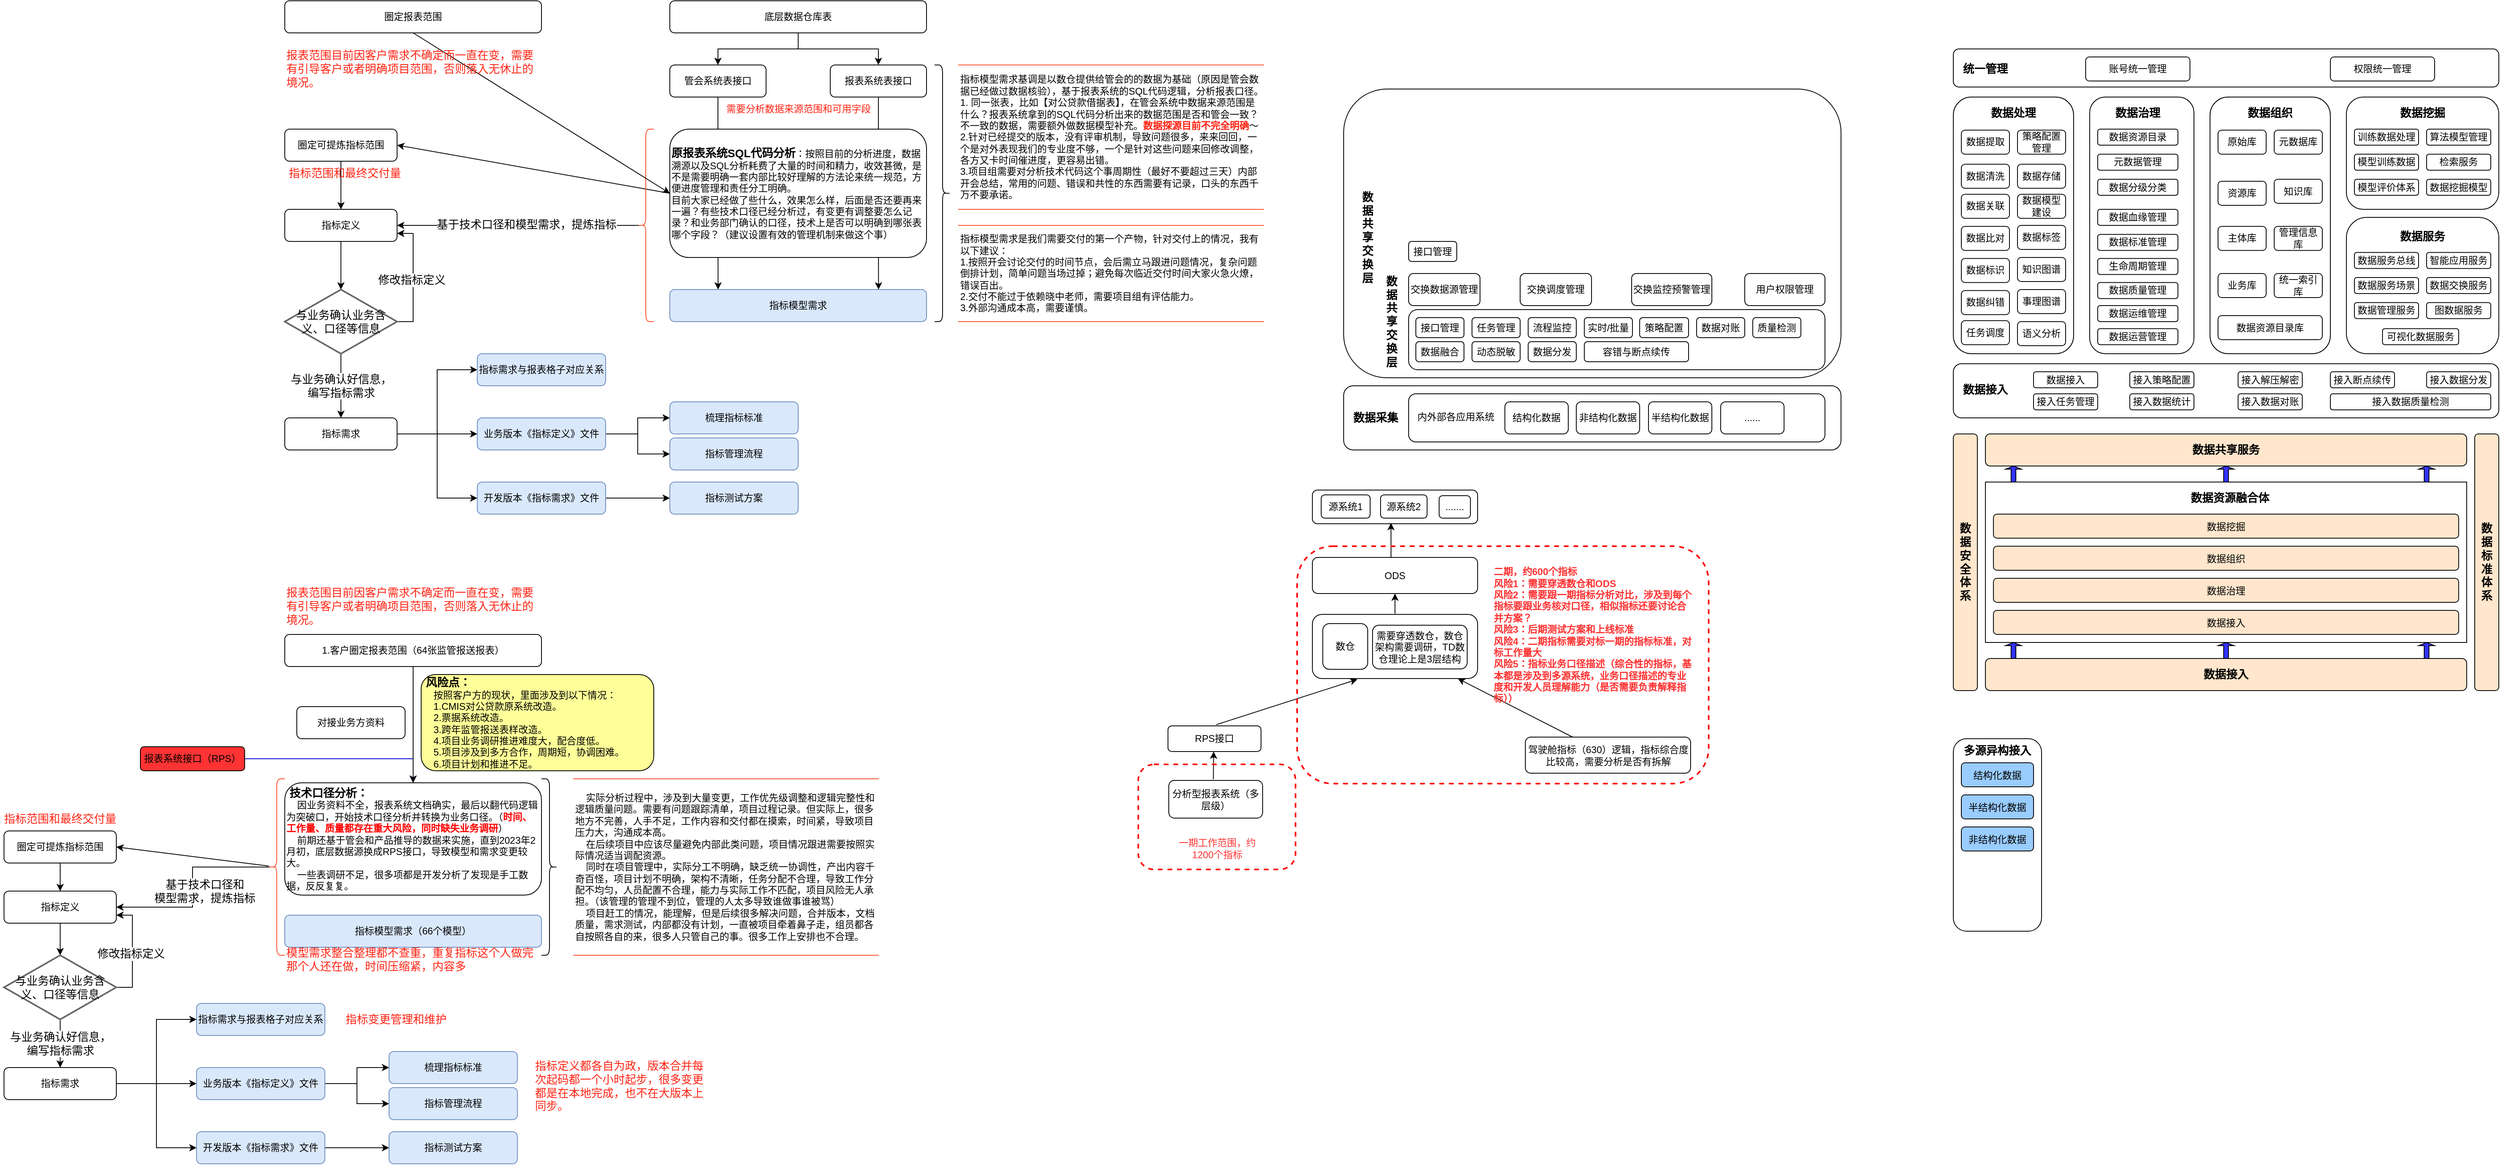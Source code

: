 <mxfile version="21.3.5" type="github">
  <diagram id="C5RBs43oDa-KdzZeNtuy" name="Page-1">
    <mxGraphModel dx="1781" dy="503" grid="0" gridSize="10" guides="1" tooltips="1" connect="0" arrows="0" fold="1" page="1" pageScale="1" pageWidth="827" pageHeight="1169" math="0" shadow="0">
      <root>
        <mxCell id="WIyWlLk6GJQsqaUBKTNV-0" />
        <mxCell id="WIyWlLk6GJQsqaUBKTNV-1" parent="WIyWlLk6GJQsqaUBKTNV-0" />
        <mxCell id="TsE4t5QuG-D0fmhzeP_u-14" style="edgeStyle=orthogonalEdgeStyle;rounded=0;orthogonalLoop=1;jettySize=auto;html=1;exitX=0.5;exitY=1;exitDx=0;exitDy=0;entryX=0.188;entryY=0;entryDx=0;entryDy=0;entryPerimeter=0;fontColor=#FF2414;" parent="WIyWlLk6GJQsqaUBKTNV-1" source="TsE4t5QuG-D0fmhzeP_u-0" target="TsE4t5QuG-D0fmhzeP_u-5" edge="1">
          <mxGeometry relative="1" as="geometry" />
        </mxCell>
        <mxCell id="TsE4t5QuG-D0fmhzeP_u-0" value="管会系统表接口" style="rounded=1;whiteSpace=wrap;html=1;fontSize=12;glass=0;strokeWidth=1;shadow=0;" parent="WIyWlLk6GJQsqaUBKTNV-1" vertex="1">
          <mxGeometry x="200" y="120" width="120" height="40" as="geometry" />
        </mxCell>
        <mxCell id="TsE4t5QuG-D0fmhzeP_u-15" style="edgeStyle=orthogonalEdgeStyle;rounded=0;orthogonalLoop=1;jettySize=auto;html=1;exitX=0.5;exitY=1;exitDx=0;exitDy=0;entryX=0.813;entryY=0;entryDx=0;entryDy=0;entryPerimeter=0;fontColor=#FF2414;" parent="WIyWlLk6GJQsqaUBKTNV-1" source="TsE4t5QuG-D0fmhzeP_u-1" target="TsE4t5QuG-D0fmhzeP_u-5" edge="1">
          <mxGeometry relative="1" as="geometry" />
        </mxCell>
        <mxCell id="TsE4t5QuG-D0fmhzeP_u-1" value="报表系统表接口" style="rounded=1;whiteSpace=wrap;html=1;fontSize=12;glass=0;strokeWidth=1;shadow=0;" parent="WIyWlLk6GJQsqaUBKTNV-1" vertex="1">
          <mxGeometry x="400" y="120" width="120" height="40" as="geometry" />
        </mxCell>
        <mxCell id="TsE4t5QuG-D0fmhzeP_u-18" style="edgeStyle=orthogonalEdgeStyle;rounded=0;orthogonalLoop=1;jettySize=auto;html=1;exitX=0.5;exitY=1;exitDx=0;exitDy=0;fontColor=#FF2414;" parent="WIyWlLk6GJQsqaUBKTNV-1" source="TsE4t5QuG-D0fmhzeP_u-2" target="TsE4t5QuG-D0fmhzeP_u-0" edge="1">
          <mxGeometry relative="1" as="geometry" />
        </mxCell>
        <mxCell id="TsE4t5QuG-D0fmhzeP_u-19" style="edgeStyle=orthogonalEdgeStyle;rounded=0;orthogonalLoop=1;jettySize=auto;html=1;exitX=0.5;exitY=1;exitDx=0;exitDy=0;fontColor=#FF2414;" parent="WIyWlLk6GJQsqaUBKTNV-1" source="TsE4t5QuG-D0fmhzeP_u-2" target="TsE4t5QuG-D0fmhzeP_u-1" edge="1">
          <mxGeometry relative="1" as="geometry" />
        </mxCell>
        <mxCell id="TsE4t5QuG-D0fmhzeP_u-2" value="底层数据仓库表" style="rounded=1;whiteSpace=wrap;html=1;fontSize=12;glass=0;strokeWidth=1;shadow=0;" parent="WIyWlLk6GJQsqaUBKTNV-1" vertex="1">
          <mxGeometry x="200" y="40" width="320" height="40" as="geometry" />
        </mxCell>
        <mxCell id="TsE4t5QuG-D0fmhzeP_u-5" value="指标模型需求" style="rounded=1;whiteSpace=wrap;html=1;fontSize=12;glass=0;strokeWidth=1;shadow=0;fillColor=#dae8fc;strokeColor=#6c8ebf;" parent="WIyWlLk6GJQsqaUBKTNV-1" vertex="1">
          <mxGeometry x="200" y="400" width="320" height="40" as="geometry" />
        </mxCell>
        <mxCell id="TsE4t5QuG-D0fmhzeP_u-12" value="" style="shape=curlyBracket;whiteSpace=wrap;html=1;rounded=1;flipH=1;labelPosition=right;verticalLabelPosition=middle;align=left;verticalAlign=middle;" parent="WIyWlLk6GJQsqaUBKTNV-1" vertex="1">
          <mxGeometry x="530" y="120" width="20" height="320" as="geometry" />
        </mxCell>
        <mxCell id="TsE4t5QuG-D0fmhzeP_u-13" value="指标模型需求基调是以数仓提供给管会的的数据为基础（原因是管会数据已经做过数据核验），基于报表系统的SQL代码逻辑，分析报表口径。&lt;br&gt;1. 同一张表，比如【对公贷款借据表】，在管会系统中数据来源范围是什么？报表系统拿到的SQL代码分析出来的数据范围是否和管会一致？不一致的数据，需要额外做数据模型补充。&lt;b&gt;&lt;font color=&quot;#ff2414&quot;&gt;数据探源目前不完全明确&lt;/font&gt;&lt;/b&gt;～&lt;br&gt;2.针对已经提交的版本，没有评审机制，导致问题很多，来来回回，一个是对外表现我们的专业度不够，一个是针对这些问题来回修改调整，各方又卡时间催进度，更容易出错。&lt;br&gt;3.项目组需要对分析技术代码这个事周期性（最好不要超过三天）内部开会总结，常用的问题、错误和共性的东西需要有记录，口头的东西千万不要承诺。" style="shape=partialRectangle;whiteSpace=wrap;html=1;left=0;right=0;fillColor=none;align=left;strokeColor=#FF4D29;" parent="WIyWlLk6GJQsqaUBKTNV-1" vertex="1">
          <mxGeometry x="560" y="120" width="380" height="180" as="geometry" />
        </mxCell>
        <mxCell id="TsE4t5QuG-D0fmhzeP_u-16" value="需要分析数据来源范围和可用字段" style="text;html=1;align=center;verticalAlign=middle;resizable=0;points=[];autosize=1;strokeColor=none;fillColor=none;fontColor=#FF2414;" parent="WIyWlLk6GJQsqaUBKTNV-1" vertex="1">
          <mxGeometry x="260" y="160" width="200" height="30" as="geometry" />
        </mxCell>
        <mxCell id="TsE4t5QuG-D0fmhzeP_u-32" style="edgeStyle=none;rounded=0;orthogonalLoop=1;jettySize=auto;html=1;exitX=0;exitY=0.5;exitDx=0;exitDy=0;entryX=1;entryY=0.5;entryDx=0;entryDy=0;fontSize=14;fontColor=#FF2414;" parent="WIyWlLk6GJQsqaUBKTNV-1" source="TsE4t5QuG-D0fmhzeP_u-17" target="TsE4t5QuG-D0fmhzeP_u-29" edge="1">
          <mxGeometry relative="1" as="geometry" />
        </mxCell>
        <mxCell id="TsE4t5QuG-D0fmhzeP_u-17" value="&lt;b&gt;&lt;font style=&quot;font-size: 14px;&quot;&gt;原报表系统SQL代码分析&lt;/font&gt;&lt;/b&gt;：按照目前的分析进度，数据溯源以及SQL分析耗费了大量的时间和精力，收效甚微，是不是需要明确一套内部比较好理解的方法论来统一规范，方便进度管理和责任分工明确。&lt;br&gt;目前大家已经做了些什么，效果怎么样，后面是否还要再来一遍？有些技术口径已经分析过，有变更有调整要怎么记录？和业务部门确认的口径，技术上是否可以明确到哪张表哪个字段？（建议设置有效的管理机制来做这个事）" style="rounded=1;whiteSpace=wrap;html=1;fontSize=12;glass=0;strokeWidth=1;shadow=0;align=left;" parent="WIyWlLk6GJQsqaUBKTNV-1" vertex="1">
          <mxGeometry x="200" y="200" width="320" height="160" as="geometry" />
        </mxCell>
        <mxCell id="TsE4t5QuG-D0fmhzeP_u-20" value="指标模型需求是我们需要交付的第一个产物，针对交付上的情况，我有以下建议：&lt;br&gt;1.按照开会讨论交付的时间节点，会后需立马跟进问题情况，复杂问题倒排计划，简单问题当场过掉；避免每次临近交付时间大家火急火燎，错误百出。&lt;br&gt;2.交付不能过于依赖晓中老师，需要项目组有评估能力。&lt;br&gt;3.外部沟通成本高，需要谨慎。" style="shape=partialRectangle;whiteSpace=wrap;html=1;left=0;right=0;fillColor=none;align=left;strokeColor=#FF4D29;" parent="WIyWlLk6GJQsqaUBKTNV-1" vertex="1">
          <mxGeometry x="560" y="320" width="380" height="120" as="geometry" />
        </mxCell>
        <mxCell id="TsE4t5QuG-D0fmhzeP_u-26" style="edgeStyle=orthogonalEdgeStyle;rounded=0;orthogonalLoop=1;jettySize=auto;html=1;exitX=0.1;exitY=0.5;exitDx=0;exitDy=0;exitPerimeter=0;entryX=1;entryY=0.5;entryDx=0;entryDy=0;fontColor=#FF2414;" parent="WIyWlLk6GJQsqaUBKTNV-1" source="TsE4t5QuG-D0fmhzeP_u-21" target="TsE4t5QuG-D0fmhzeP_u-22" edge="1">
          <mxGeometry relative="1" as="geometry" />
        </mxCell>
        <mxCell id="TsE4t5QuG-D0fmhzeP_u-40" value="&lt;font color=&quot;#000000&quot;&gt;基于技术口径和模型需求，提炼指标&lt;/font&gt;" style="edgeLabel;html=1;align=center;verticalAlign=middle;resizable=0;points=[];fontSize=14;fontColor=#FF2414;" parent="TsE4t5QuG-D0fmhzeP_u-26" vertex="1" connectable="0">
          <mxGeometry x="0.234" y="-1" relative="1" as="geometry">
            <mxPoint x="45" as="offset" />
          </mxGeometry>
        </mxCell>
        <mxCell id="TsE4t5QuG-D0fmhzeP_u-21" value="" style="shape=curlyBracket;whiteSpace=wrap;html=1;rounded=1;labelPosition=left;verticalLabelPosition=middle;align=right;verticalAlign=middle;strokeColor=#FF4D29;fontColor=#FF2414;" parent="WIyWlLk6GJQsqaUBKTNV-1" vertex="1">
          <mxGeometry x="160" y="200" width="20" height="240" as="geometry" />
        </mxCell>
        <mxCell id="TsE4t5QuG-D0fmhzeP_u-43" style="edgeStyle=orthogonalEdgeStyle;rounded=0;orthogonalLoop=1;jettySize=auto;html=1;exitX=0.5;exitY=1;exitDx=0;exitDy=0;entryX=0.5;entryY=0;entryDx=0;entryDy=0;entryPerimeter=0;fontSize=14;fontColor=#000000;" parent="WIyWlLk6GJQsqaUBKTNV-1" source="TsE4t5QuG-D0fmhzeP_u-22" target="TsE4t5QuG-D0fmhzeP_u-42" edge="1">
          <mxGeometry relative="1" as="geometry" />
        </mxCell>
        <mxCell id="TsE4t5QuG-D0fmhzeP_u-22" value="指标定义" style="rounded=1;whiteSpace=wrap;html=1;fontSize=12;glass=0;strokeWidth=1;shadow=0;" parent="WIyWlLk6GJQsqaUBKTNV-1" vertex="1">
          <mxGeometry x="-280" y="300" width="140" height="40" as="geometry" />
        </mxCell>
        <mxCell id="TsE4t5QuG-D0fmhzeP_u-35" style="edgeStyle=orthogonalEdgeStyle;rounded=0;orthogonalLoop=1;jettySize=auto;html=1;exitX=0.5;exitY=1;exitDx=0;exitDy=0;fontSize=14;fontColor=#FF2414;" parent="WIyWlLk6GJQsqaUBKTNV-1" source="TsE4t5QuG-D0fmhzeP_u-29" target="TsE4t5QuG-D0fmhzeP_u-22" edge="1">
          <mxGeometry relative="1" as="geometry" />
        </mxCell>
        <mxCell id="TsE4t5QuG-D0fmhzeP_u-29" value="圈定可提炼指标范围" style="rounded=1;whiteSpace=wrap;html=1;fontSize=12;glass=0;strokeWidth=1;shadow=0;" parent="WIyWlLk6GJQsqaUBKTNV-1" vertex="1">
          <mxGeometry x="-280" y="200" width="140" height="40" as="geometry" />
        </mxCell>
        <mxCell id="TsE4t5QuG-D0fmhzeP_u-31" style="rounded=0;orthogonalLoop=1;jettySize=auto;html=1;exitX=0.5;exitY=1;exitDx=0;exitDy=0;entryX=0;entryY=0.5;entryDx=0;entryDy=0;fontSize=14;fontColor=#FF2414;" parent="WIyWlLk6GJQsqaUBKTNV-1" source="TsE4t5QuG-D0fmhzeP_u-30" target="TsE4t5QuG-D0fmhzeP_u-17" edge="1">
          <mxGeometry relative="1" as="geometry" />
        </mxCell>
        <mxCell id="TsE4t5QuG-D0fmhzeP_u-30" value="圈定报表范围" style="rounded=1;whiteSpace=wrap;html=1;fontSize=12;glass=0;strokeWidth=1;shadow=0;" parent="WIyWlLk6GJQsqaUBKTNV-1" vertex="1">
          <mxGeometry x="-280" y="40" width="320" height="40" as="geometry" />
        </mxCell>
        <mxCell id="TsE4t5QuG-D0fmhzeP_u-38" value="报表范围目前因客户需求不确定而一直在变，需要有引导客户或者明确项目范围，否则落入无休止的境况。" style="text;html=1;strokeColor=none;fillColor=none;align=left;verticalAlign=middle;whiteSpace=wrap;rounded=0;fontSize=14;fontColor=#FF2414;" parent="WIyWlLk6GJQsqaUBKTNV-1" vertex="1">
          <mxGeometry x="-280" y="90" width="320" height="70" as="geometry" />
        </mxCell>
        <mxCell id="TsE4t5QuG-D0fmhzeP_u-39" value="指标范围和最终交付量" style="text;html=1;strokeColor=none;fillColor=none;align=center;verticalAlign=middle;whiteSpace=wrap;rounded=0;fontSize=14;fontColor=#FF2414;" parent="WIyWlLk6GJQsqaUBKTNV-1" vertex="1">
          <mxGeometry x="-280" y="240" width="150" height="30" as="geometry" />
        </mxCell>
        <mxCell id="TsE4t5QuG-D0fmhzeP_u-44" style="edgeStyle=orthogonalEdgeStyle;rounded=0;orthogonalLoop=1;jettySize=auto;html=1;exitX=1;exitY=0.5;exitDx=0;exitDy=0;exitPerimeter=0;entryX=1;entryY=0.75;entryDx=0;entryDy=0;fontSize=14;fontColor=#000000;" parent="WIyWlLk6GJQsqaUBKTNV-1" source="TsE4t5QuG-D0fmhzeP_u-42" target="TsE4t5QuG-D0fmhzeP_u-22" edge="1">
          <mxGeometry relative="1" as="geometry" />
        </mxCell>
        <mxCell id="TsE4t5QuG-D0fmhzeP_u-45" value="修改指标定义" style="edgeLabel;html=1;align=center;verticalAlign=middle;resizable=0;points=[];fontSize=14;fontColor=#000000;" parent="TsE4t5QuG-D0fmhzeP_u-44" vertex="1" connectable="0">
          <mxGeometry x="-0.035" y="2" relative="1" as="geometry">
            <mxPoint as="offset" />
          </mxGeometry>
        </mxCell>
        <mxCell id="TsE4t5QuG-D0fmhzeP_u-47" value="与业务确认好信息，&lt;br&gt;编写指标需求" style="edgeStyle=orthogonalEdgeStyle;rounded=0;orthogonalLoop=1;jettySize=auto;html=1;exitX=0.5;exitY=1;exitDx=0;exitDy=0;exitPerimeter=0;entryX=0.5;entryY=0;entryDx=0;entryDy=0;fontSize=14;fontColor=#000000;" parent="WIyWlLk6GJQsqaUBKTNV-1" source="TsE4t5QuG-D0fmhzeP_u-42" target="TsE4t5QuG-D0fmhzeP_u-46" edge="1">
          <mxGeometry relative="1" as="geometry" />
        </mxCell>
        <mxCell id="TsE4t5QuG-D0fmhzeP_u-42" value="与业务确认业务含义、口径等信息" style="strokeWidth=2;html=1;shape=mxgraph.flowchart.decision;whiteSpace=wrap;strokeColor=#666666;fontSize=14;fontColor=#000000;" parent="WIyWlLk6GJQsqaUBKTNV-1" vertex="1">
          <mxGeometry x="-280" y="400" width="140" height="80" as="geometry" />
        </mxCell>
        <mxCell id="TsE4t5QuG-D0fmhzeP_u-52" style="edgeStyle=orthogonalEdgeStyle;rounded=0;orthogonalLoop=1;jettySize=auto;html=1;exitX=1;exitY=0.5;exitDx=0;exitDy=0;entryX=0;entryY=0.5;entryDx=0;entryDy=0;fontSize=14;fontColor=#000000;" parent="WIyWlLk6GJQsqaUBKTNV-1" source="TsE4t5QuG-D0fmhzeP_u-46" target="TsE4t5QuG-D0fmhzeP_u-48" edge="1">
          <mxGeometry relative="1" as="geometry" />
        </mxCell>
        <mxCell id="TsE4t5QuG-D0fmhzeP_u-53" style="edgeStyle=orthogonalEdgeStyle;rounded=0;orthogonalLoop=1;jettySize=auto;html=1;exitX=1;exitY=0.5;exitDx=0;exitDy=0;entryX=0;entryY=0.5;entryDx=0;entryDy=0;fontSize=14;fontColor=#000000;" parent="WIyWlLk6GJQsqaUBKTNV-1" source="TsE4t5QuG-D0fmhzeP_u-46" target="TsE4t5QuG-D0fmhzeP_u-50" edge="1">
          <mxGeometry relative="1" as="geometry" />
        </mxCell>
        <mxCell id="TsE4t5QuG-D0fmhzeP_u-54" style="edgeStyle=orthogonalEdgeStyle;rounded=0;orthogonalLoop=1;jettySize=auto;html=1;exitX=1;exitY=0.5;exitDx=0;exitDy=0;entryX=0;entryY=0.5;entryDx=0;entryDy=0;fontSize=14;fontColor=#000000;" parent="WIyWlLk6GJQsqaUBKTNV-1" source="TsE4t5QuG-D0fmhzeP_u-46" target="TsE4t5QuG-D0fmhzeP_u-51" edge="1">
          <mxGeometry relative="1" as="geometry" />
        </mxCell>
        <mxCell id="TsE4t5QuG-D0fmhzeP_u-46" value="指标需求" style="rounded=1;whiteSpace=wrap;html=1;fontSize=12;glass=0;strokeWidth=1;shadow=0;" parent="WIyWlLk6GJQsqaUBKTNV-1" vertex="1">
          <mxGeometry x="-280" y="560" width="140" height="40" as="geometry" />
        </mxCell>
        <mxCell id="TsE4t5QuG-D0fmhzeP_u-48" value="指标需求与报表格子对应关系" style="rounded=1;whiteSpace=wrap;html=1;fontSize=12;glass=0;strokeWidth=1;shadow=0;fillColor=#dae8fc;strokeColor=#6c8ebf;" parent="WIyWlLk6GJQsqaUBKTNV-1" vertex="1">
          <mxGeometry x="-40" y="480" width="160" height="40" as="geometry" />
        </mxCell>
        <mxCell id="TsE4t5QuG-D0fmhzeP_u-60" style="edgeStyle=orthogonalEdgeStyle;rounded=0;orthogonalLoop=1;jettySize=auto;html=1;exitX=1;exitY=0.5;exitDx=0;exitDy=0;entryX=0;entryY=0.5;entryDx=0;entryDy=0;fontSize=14;fontColor=#000000;" parent="WIyWlLk6GJQsqaUBKTNV-1" source="TsE4t5QuG-D0fmhzeP_u-50" target="TsE4t5QuG-D0fmhzeP_u-55" edge="1">
          <mxGeometry relative="1" as="geometry" />
        </mxCell>
        <mxCell id="TsE4t5QuG-D0fmhzeP_u-61" style="edgeStyle=orthogonalEdgeStyle;rounded=0;orthogonalLoop=1;jettySize=auto;html=1;exitX=1;exitY=0.5;exitDx=0;exitDy=0;entryX=0;entryY=0.5;entryDx=0;entryDy=0;fontSize=14;fontColor=#000000;" parent="WIyWlLk6GJQsqaUBKTNV-1" source="TsE4t5QuG-D0fmhzeP_u-50" target="TsE4t5QuG-D0fmhzeP_u-56" edge="1">
          <mxGeometry relative="1" as="geometry" />
        </mxCell>
        <mxCell id="TsE4t5QuG-D0fmhzeP_u-50" value="业务版本《指标定义》文件" style="rounded=1;whiteSpace=wrap;html=1;fontSize=12;glass=0;strokeWidth=1;shadow=0;fillColor=#dae8fc;strokeColor=#6c8ebf;" parent="WIyWlLk6GJQsqaUBKTNV-1" vertex="1">
          <mxGeometry x="-40" y="560" width="160" height="40" as="geometry" />
        </mxCell>
        <mxCell id="TsE4t5QuG-D0fmhzeP_u-59" style="edgeStyle=orthogonalEdgeStyle;rounded=0;orthogonalLoop=1;jettySize=auto;html=1;exitX=1;exitY=0.5;exitDx=0;exitDy=0;fontSize=14;fontColor=#000000;" parent="WIyWlLk6GJQsqaUBKTNV-1" source="TsE4t5QuG-D0fmhzeP_u-51" target="TsE4t5QuG-D0fmhzeP_u-57" edge="1">
          <mxGeometry relative="1" as="geometry" />
        </mxCell>
        <mxCell id="TsE4t5QuG-D0fmhzeP_u-51" value="开发版本《指标需求》文件" style="rounded=1;whiteSpace=wrap;html=1;fontSize=12;glass=0;strokeWidth=1;shadow=0;fillColor=#dae8fc;strokeColor=#6c8ebf;" parent="WIyWlLk6GJQsqaUBKTNV-1" vertex="1">
          <mxGeometry x="-40" y="640" width="160" height="40" as="geometry" />
        </mxCell>
        <mxCell id="TsE4t5QuG-D0fmhzeP_u-55" value="梳理指标标准" style="rounded=1;whiteSpace=wrap;html=1;fontSize=12;glass=0;strokeWidth=1;shadow=0;fillColor=#dae8fc;strokeColor=#6c8ebf;" parent="WIyWlLk6GJQsqaUBKTNV-1" vertex="1">
          <mxGeometry x="200" y="540" width="160" height="40" as="geometry" />
        </mxCell>
        <mxCell id="TsE4t5QuG-D0fmhzeP_u-56" value="指标管理流程" style="rounded=1;whiteSpace=wrap;html=1;fontSize=12;glass=0;strokeWidth=1;shadow=0;fillColor=#dae8fc;strokeColor=#6c8ebf;" parent="WIyWlLk6GJQsqaUBKTNV-1" vertex="1">
          <mxGeometry x="200" y="585" width="160" height="40" as="geometry" />
        </mxCell>
        <mxCell id="TsE4t5QuG-D0fmhzeP_u-57" value="指标测试方案" style="rounded=1;whiteSpace=wrap;html=1;fontSize=12;glass=0;strokeWidth=1;shadow=0;fillColor=#dae8fc;strokeColor=#6c8ebf;" parent="WIyWlLk6GJQsqaUBKTNV-1" vertex="1">
          <mxGeometry x="200" y="640" width="160" height="40" as="geometry" />
        </mxCell>
        <mxCell id="ZvzzSG2WTIvboMNPZyis-19" value="" style="rounded=1;whiteSpace=wrap;html=1;shadow=0;fontColor=#FFFFFF;fillColor=#FFFFFF;" parent="WIyWlLk6GJQsqaUBKTNV-1" vertex="1">
          <mxGeometry x="1040" y="520" width="620" height="80" as="geometry" />
        </mxCell>
        <mxCell id="ZvzzSG2WTIvboMNPZyis-21" value="&lt;font style=&quot;font-size: 14px;&quot; color=&quot;#000000&quot;&gt;&lt;b&gt;数据采集&lt;/b&gt;&lt;/font&gt;" style="text;html=1;strokeColor=none;fillColor=none;align=center;verticalAlign=middle;whiteSpace=wrap;rounded=0;shadow=0;fontColor=#FFFFFF;" parent="WIyWlLk6GJQsqaUBKTNV-1" vertex="1">
          <mxGeometry x="1050" y="545" width="60" height="30" as="geometry" />
        </mxCell>
        <mxCell id="ZvzzSG2WTIvboMNPZyis-22" value="" style="rounded=1;whiteSpace=wrap;html=1;shadow=0;fontSize=14;fontColor=#000000;fillColor=#FFFFFF;" parent="WIyWlLk6GJQsqaUBKTNV-1" vertex="1">
          <mxGeometry x="1121" y="530" width="519" height="60" as="geometry" />
        </mxCell>
        <mxCell id="ZvzzSG2WTIvboMNPZyis-23" value="&lt;font style=&quot;font-size: 12px;&quot;&gt;内外部各应用系统&lt;/font&gt;" style="text;html=1;strokeColor=none;fillColor=none;align=center;verticalAlign=middle;whiteSpace=wrap;rounded=0;shadow=0;fontSize=14;fontColor=#000000;" parent="WIyWlLk6GJQsqaUBKTNV-1" vertex="1">
          <mxGeometry x="1130" y="545" width="100" height="25" as="geometry" />
        </mxCell>
        <mxCell id="ZvzzSG2WTIvboMNPZyis-24" value="结构化数据" style="rounded=1;whiteSpace=wrap;html=1;shadow=0;fontSize=12;fontColor=#000000;fillColor=#FFFFFF;" parent="WIyWlLk6GJQsqaUBKTNV-1" vertex="1">
          <mxGeometry x="1241" y="540" width="79" height="40" as="geometry" />
        </mxCell>
        <mxCell id="ZvzzSG2WTIvboMNPZyis-25" value="非结构化数据" style="rounded=1;whiteSpace=wrap;html=1;shadow=0;fontSize=12;fontColor=#000000;fillColor=#FFFFFF;" parent="WIyWlLk6GJQsqaUBKTNV-1" vertex="1">
          <mxGeometry x="1330" y="540" width="79" height="40" as="geometry" />
        </mxCell>
        <mxCell id="ZvzzSG2WTIvboMNPZyis-26" value="半结构化数据" style="rounded=1;whiteSpace=wrap;html=1;shadow=0;fontSize=12;fontColor=#000000;fillColor=#FFFFFF;" parent="WIyWlLk6GJQsqaUBKTNV-1" vertex="1">
          <mxGeometry x="1420" y="540" width="79" height="40" as="geometry" />
        </mxCell>
        <mxCell id="ZvzzSG2WTIvboMNPZyis-27" value="......" style="rounded=1;whiteSpace=wrap;html=1;shadow=0;fontSize=12;fontColor=#000000;fillColor=#FFFFFF;" parent="WIyWlLk6GJQsqaUBKTNV-1" vertex="1">
          <mxGeometry x="1510" y="540" width="79" height="40" as="geometry" />
        </mxCell>
        <mxCell id="ZvzzSG2WTIvboMNPZyis-28" value="" style="rounded=1;whiteSpace=wrap;html=1;shadow=0;fontColor=#FFFFFF;fillColor=#FFFFFF;" parent="WIyWlLk6GJQsqaUBKTNV-1" vertex="1">
          <mxGeometry x="1040" y="150" width="620" height="360" as="geometry" />
        </mxCell>
        <mxCell id="ZvzzSG2WTIvboMNPZyis-30" value="&lt;font style=&quot;font-size: 14px;&quot; color=&quot;#000000&quot;&gt;&lt;b&gt;数据共享交换&lt;br&gt;层&lt;br&gt;&lt;/b&gt;&lt;/font&gt;" style="text;html=1;strokeColor=none;fillColor=none;align=center;verticalAlign=middle;whiteSpace=wrap;rounded=0;shadow=0;fontColor=#FFFFFF;" parent="WIyWlLk6GJQsqaUBKTNV-1" vertex="1">
          <mxGeometry x="1090" y="387.5" width="20" height="105" as="geometry" />
        </mxCell>
        <mxCell id="ZvzzSG2WTIvboMNPZyis-31" value="" style="rounded=1;whiteSpace=wrap;html=1;shadow=0;fontSize=14;fontColor=#000000;fillColor=#FFFFFF;" parent="WIyWlLk6GJQsqaUBKTNV-1" vertex="1">
          <mxGeometry x="1121" y="425" width="519" height="75" as="geometry" />
        </mxCell>
        <mxCell id="ZvzzSG2WTIvboMNPZyis-32" value="接口管理" style="rounded=1;whiteSpace=wrap;html=1;shadow=0;fontSize=12;fontColor=#000000;fillColor=#FFFFFF;" parent="WIyWlLk6GJQsqaUBKTNV-1" vertex="1">
          <mxGeometry x="1130" y="435" width="60" height="25" as="geometry" />
        </mxCell>
        <mxCell id="ZvzzSG2WTIvboMNPZyis-34" value="任务管理" style="rounded=1;whiteSpace=wrap;html=1;shadow=0;fontSize=12;fontColor=#000000;fillColor=#FFFFFF;" parent="WIyWlLk6GJQsqaUBKTNV-1" vertex="1">
          <mxGeometry x="1200" y="435" width="60" height="25" as="geometry" />
        </mxCell>
        <mxCell id="ZvzzSG2WTIvboMNPZyis-35" value="流程监控" style="rounded=1;whiteSpace=wrap;html=1;shadow=0;fontSize=12;fontColor=#000000;fillColor=#FFFFFF;" parent="WIyWlLk6GJQsqaUBKTNV-1" vertex="1">
          <mxGeometry x="1270" y="435" width="60" height="25" as="geometry" />
        </mxCell>
        <mxCell id="ZvzzSG2WTIvboMNPZyis-36" value="实时/批量" style="rounded=1;whiteSpace=wrap;html=1;shadow=0;fontSize=12;fontColor=#000000;fillColor=#FFFFFF;" parent="WIyWlLk6GJQsqaUBKTNV-1" vertex="1">
          <mxGeometry x="1340" y="435" width="60" height="25" as="geometry" />
        </mxCell>
        <mxCell id="ZvzzSG2WTIvboMNPZyis-37" value="策略配置" style="rounded=1;whiteSpace=wrap;html=1;shadow=0;fontSize=12;fontColor=#000000;fillColor=#FFFFFF;" parent="WIyWlLk6GJQsqaUBKTNV-1" vertex="1">
          <mxGeometry x="1409" y="435" width="61" height="25" as="geometry" />
        </mxCell>
        <mxCell id="ZvzzSG2WTIvboMNPZyis-38" value="质量检测" style="rounded=1;whiteSpace=wrap;html=1;shadow=0;fontSize=12;fontColor=#000000;fillColor=#FFFFFF;" parent="WIyWlLk6GJQsqaUBKTNV-1" vertex="1">
          <mxGeometry x="1550" y="435" width="60" height="25" as="geometry" />
        </mxCell>
        <mxCell id="ZvzzSG2WTIvboMNPZyis-39" value="数据对账" style="rounded=1;whiteSpace=wrap;html=1;shadow=0;fontSize=12;fontColor=#000000;fillColor=#FFFFFF;" parent="WIyWlLk6GJQsqaUBKTNV-1" vertex="1">
          <mxGeometry x="1480" y="435" width="60" height="25" as="geometry" />
        </mxCell>
        <mxCell id="ZvzzSG2WTIvboMNPZyis-40" value="数据融合" style="rounded=1;whiteSpace=wrap;html=1;shadow=0;fontSize=12;fontColor=#000000;fillColor=#FFFFFF;" parent="WIyWlLk6GJQsqaUBKTNV-1" vertex="1">
          <mxGeometry x="1130" y="465" width="60" height="25" as="geometry" />
        </mxCell>
        <mxCell id="ZvzzSG2WTIvboMNPZyis-41" value="动态脱敏" style="rounded=1;whiteSpace=wrap;html=1;shadow=0;fontSize=12;fontColor=#000000;fillColor=#FFFFFF;" parent="WIyWlLk6GJQsqaUBKTNV-1" vertex="1">
          <mxGeometry x="1200" y="465" width="60" height="25" as="geometry" />
        </mxCell>
        <mxCell id="ZvzzSG2WTIvboMNPZyis-42" value="数据分发" style="rounded=1;whiteSpace=wrap;html=1;shadow=0;fontSize=12;fontColor=#000000;fillColor=#FFFFFF;" parent="WIyWlLk6GJQsqaUBKTNV-1" vertex="1">
          <mxGeometry x="1270" y="465" width="60" height="25" as="geometry" />
        </mxCell>
        <mxCell id="ZvzzSG2WTIvboMNPZyis-43" value="容错与断点续传" style="rounded=1;whiteSpace=wrap;html=1;shadow=0;fontSize=12;fontColor=#000000;fillColor=#FFFFFF;" parent="WIyWlLk6GJQsqaUBKTNV-1" vertex="1">
          <mxGeometry x="1340" y="465" width="130" height="25" as="geometry" />
        </mxCell>
        <mxCell id="ZvzzSG2WTIvboMNPZyis-44" value="交换数据源管理" style="rounded=1;whiteSpace=wrap;html=1;shadow=0;fontSize=12;fontColor=#000000;fillColor=#FFFFFF;" parent="WIyWlLk6GJQsqaUBKTNV-1" vertex="1">
          <mxGeometry x="1121" y="380" width="89" height="40" as="geometry" />
        </mxCell>
        <mxCell id="ZvzzSG2WTIvboMNPZyis-45" value="交换调度管理" style="rounded=1;whiteSpace=wrap;html=1;shadow=0;fontSize=12;fontColor=#000000;fillColor=#FFFFFF;" parent="WIyWlLk6GJQsqaUBKTNV-1" vertex="1">
          <mxGeometry x="1260" y="380" width="89" height="40" as="geometry" />
        </mxCell>
        <mxCell id="ZvzzSG2WTIvboMNPZyis-46" value="交换监控预警管理" style="rounded=1;whiteSpace=wrap;html=1;shadow=0;fontSize=12;fontColor=#000000;fillColor=#FFFFFF;" parent="WIyWlLk6GJQsqaUBKTNV-1" vertex="1">
          <mxGeometry x="1399" y="380" width="100" height="40" as="geometry" />
        </mxCell>
        <mxCell id="ZvzzSG2WTIvboMNPZyis-47" value="用户权限管理" style="rounded=1;whiteSpace=wrap;html=1;shadow=0;fontSize=12;fontColor=#000000;fillColor=#FFFFFF;" parent="WIyWlLk6GJQsqaUBKTNV-1" vertex="1">
          <mxGeometry x="1540" y="380" width="100" height="40" as="geometry" />
        </mxCell>
        <mxCell id="ZvzzSG2WTIvboMNPZyis-48" value="接口管理" style="rounded=1;whiteSpace=wrap;html=1;shadow=0;fontSize=12;fontColor=#000000;fillColor=#FFFFFF;" parent="WIyWlLk6GJQsqaUBKTNV-1" vertex="1">
          <mxGeometry x="1121" y="340" width="60" height="25" as="geometry" />
        </mxCell>
        <mxCell id="ZvzzSG2WTIvboMNPZyis-49" value="&lt;font style=&quot;font-size: 14px;&quot; color=&quot;#000000&quot;&gt;&lt;b&gt;数据共享交换&lt;br&gt;层&lt;br&gt;&lt;/b&gt;&lt;/font&gt;" style="text;html=1;strokeColor=none;fillColor=none;align=center;verticalAlign=middle;whiteSpace=wrap;rounded=0;shadow=0;fontColor=#FFFFFF;" parent="WIyWlLk6GJQsqaUBKTNV-1" vertex="1">
          <mxGeometry x="1060" y="282.5" width="20" height="105" as="geometry" />
        </mxCell>
        <mxCell id="ZvzzSG2WTIvboMNPZyis-50" value="" style="rounded=1;whiteSpace=wrap;html=1;shadow=0;fontSize=12;fontColor=#000000;fillColor=#FFFFFF;" parent="WIyWlLk6GJQsqaUBKTNV-1" vertex="1">
          <mxGeometry x="1800" y="160" width="150" height="320" as="geometry" />
        </mxCell>
        <mxCell id="ZvzzSG2WTIvboMNPZyis-53" value="策略配置管理" style="rounded=1;whiteSpace=wrap;html=1;shadow=0;fontSize=12;fontColor=#000000;fillColor=#FFFFFF;" parent="WIyWlLk6GJQsqaUBKTNV-1" vertex="1">
          <mxGeometry x="1880" y="201.25" width="60" height="30" as="geometry" />
        </mxCell>
        <mxCell id="ZvzzSG2WTIvboMNPZyis-54" value="数据清洗" style="rounded=1;whiteSpace=wrap;html=1;shadow=0;fontSize=12;fontColor=#000000;fillColor=#FFFFFF;" parent="WIyWlLk6GJQsqaUBKTNV-1" vertex="1">
          <mxGeometry x="1810" y="243.75" width="60" height="30" as="geometry" />
        </mxCell>
        <mxCell id="ZvzzSG2WTIvboMNPZyis-55" value="数据提取" style="rounded=1;whiteSpace=wrap;html=1;shadow=0;fontSize=12;fontColor=#000000;fillColor=#FFFFFF;" parent="WIyWlLk6GJQsqaUBKTNV-1" vertex="1">
          <mxGeometry x="1810" y="201.25" width="60" height="30" as="geometry" />
        </mxCell>
        <mxCell id="ZvzzSG2WTIvboMNPZyis-56" value="数据存储" style="rounded=1;whiteSpace=wrap;html=1;shadow=0;fontSize=12;fontColor=#000000;fillColor=#FFFFFF;" parent="WIyWlLk6GJQsqaUBKTNV-1" vertex="1">
          <mxGeometry x="1880" y="243.75" width="60" height="30" as="geometry" />
        </mxCell>
        <mxCell id="ZvzzSG2WTIvboMNPZyis-57" value="数据关联" style="rounded=1;whiteSpace=wrap;html=1;shadow=0;fontSize=12;fontColor=#000000;fillColor=#FFFFFF;" parent="WIyWlLk6GJQsqaUBKTNV-1" vertex="1">
          <mxGeometry x="1810" y="281.25" width="60" height="30" as="geometry" />
        </mxCell>
        <mxCell id="ZvzzSG2WTIvboMNPZyis-58" value="数据模型建设" style="rounded=1;whiteSpace=wrap;html=1;shadow=0;fontSize=12;fontColor=#000000;fillColor=#FFFFFF;" parent="WIyWlLk6GJQsqaUBKTNV-1" vertex="1">
          <mxGeometry x="1880" y="281.25" width="60" height="30" as="geometry" />
        </mxCell>
        <mxCell id="ZvzzSG2WTIvboMNPZyis-59" value="数据比对" style="rounded=1;whiteSpace=wrap;html=1;shadow=0;fontSize=12;fontColor=#000000;fillColor=#FFFFFF;" parent="WIyWlLk6GJQsqaUBKTNV-1" vertex="1">
          <mxGeometry x="1810" y="321.25" width="60" height="30" as="geometry" />
        </mxCell>
        <mxCell id="ZvzzSG2WTIvboMNPZyis-60" value="数据标识" style="rounded=1;whiteSpace=wrap;html=1;shadow=0;fontSize=12;fontColor=#000000;fillColor=#FFFFFF;" parent="WIyWlLk6GJQsqaUBKTNV-1" vertex="1">
          <mxGeometry x="1810" y="361.25" width="60" height="30" as="geometry" />
        </mxCell>
        <mxCell id="ZvzzSG2WTIvboMNPZyis-61" value="数据纠错" style="rounded=1;whiteSpace=wrap;html=1;shadow=0;fontSize=12;fontColor=#000000;fillColor=#FFFFFF;" parent="WIyWlLk6GJQsqaUBKTNV-1" vertex="1">
          <mxGeometry x="1810" y="401.25" width="60" height="30" as="geometry" />
        </mxCell>
        <mxCell id="ZvzzSG2WTIvboMNPZyis-62" value="任务调度" style="rounded=1;whiteSpace=wrap;html=1;shadow=0;fontSize=12;fontColor=#000000;fillColor=#FFFFFF;" parent="WIyWlLk6GJQsqaUBKTNV-1" vertex="1">
          <mxGeometry x="1810" y="438.75" width="60" height="30" as="geometry" />
        </mxCell>
        <mxCell id="ZvzzSG2WTIvboMNPZyis-63" value="数据标签" style="rounded=1;whiteSpace=wrap;html=1;shadow=0;fontSize=12;fontColor=#000000;fillColor=#FFFFFF;" parent="WIyWlLk6GJQsqaUBKTNV-1" vertex="1">
          <mxGeometry x="1880" y="320" width="60" height="30" as="geometry" />
        </mxCell>
        <mxCell id="ZvzzSG2WTIvboMNPZyis-64" value="知识图谱" style="rounded=1;whiteSpace=wrap;html=1;shadow=0;fontSize=12;fontColor=#000000;fillColor=#FFFFFF;" parent="WIyWlLk6GJQsqaUBKTNV-1" vertex="1">
          <mxGeometry x="1880" y="360" width="60" height="30" as="geometry" />
        </mxCell>
        <mxCell id="ZvzzSG2WTIvboMNPZyis-65" value="事理图谱" style="rounded=1;whiteSpace=wrap;html=1;shadow=0;fontSize=12;fontColor=#000000;fillColor=#FFFFFF;" parent="WIyWlLk6GJQsqaUBKTNV-1" vertex="1">
          <mxGeometry x="1880" y="400" width="60" height="30" as="geometry" />
        </mxCell>
        <mxCell id="ZvzzSG2WTIvboMNPZyis-66" value="语义分析" style="rounded=1;whiteSpace=wrap;html=1;shadow=0;fontSize=12;fontColor=#000000;fillColor=#FFFFFF;" parent="WIyWlLk6GJQsqaUBKTNV-1" vertex="1">
          <mxGeometry x="1880" y="440" width="60" height="30" as="geometry" />
        </mxCell>
        <mxCell id="ZvzzSG2WTIvboMNPZyis-67" value="&lt;b&gt;&lt;font style=&quot;font-size: 14px;&quot;&gt;数据处理&lt;/font&gt;&lt;/b&gt;" style="text;html=1;strokeColor=none;fillColor=none;align=center;verticalAlign=middle;whiteSpace=wrap;rounded=0;shadow=0;fontSize=12;fontColor=#000000;" parent="WIyWlLk6GJQsqaUBKTNV-1" vertex="1">
          <mxGeometry x="1825" y="160" width="100" height="40" as="geometry" />
        </mxCell>
        <mxCell id="ZvzzSG2WTIvboMNPZyis-68" value="" style="rounded=1;whiteSpace=wrap;html=1;shadow=0;fontSize=12;fontColor=#000000;fillColor=#FFFFFF;" parent="WIyWlLk6GJQsqaUBKTNV-1" vertex="1">
          <mxGeometry x="1970" y="160" width="130" height="320" as="geometry" />
        </mxCell>
        <mxCell id="ZvzzSG2WTIvboMNPZyis-71" value="数据资源目录" style="rounded=1;whiteSpace=wrap;html=1;shadow=0;fontSize=12;fontColor=#000000;fillColor=#FFFFFF;" parent="WIyWlLk6GJQsqaUBKTNV-1" vertex="1">
          <mxGeometry x="1980" y="200" width="100" height="20" as="geometry" />
        </mxCell>
        <mxCell id="ZvzzSG2WTIvboMNPZyis-83" value="&lt;b&gt;&lt;font style=&quot;font-size: 14px;&quot;&gt;数据治理&lt;/font&gt;&lt;/b&gt;" style="text;html=1;strokeColor=none;fillColor=none;align=center;verticalAlign=middle;whiteSpace=wrap;rounded=0;shadow=0;fontSize=12;fontColor=#000000;" parent="WIyWlLk6GJQsqaUBKTNV-1" vertex="1">
          <mxGeometry x="1980" y="160" width="100" height="40" as="geometry" />
        </mxCell>
        <mxCell id="ZvzzSG2WTIvboMNPZyis-86" value="元数据管理" style="rounded=1;whiteSpace=wrap;html=1;shadow=0;fontSize=12;fontColor=#000000;fillColor=#FFFFFF;" parent="WIyWlLk6GJQsqaUBKTNV-1" vertex="1">
          <mxGeometry x="1980" y="231.25" width="100" height="20" as="geometry" />
        </mxCell>
        <mxCell id="ZvzzSG2WTIvboMNPZyis-87" value="数据分级分类" style="rounded=1;whiteSpace=wrap;html=1;shadow=0;fontSize=12;fontColor=#000000;fillColor=#FFFFFF;" parent="WIyWlLk6GJQsqaUBKTNV-1" vertex="1">
          <mxGeometry x="1980" y="262.5" width="100" height="20" as="geometry" />
        </mxCell>
        <mxCell id="ZvzzSG2WTIvboMNPZyis-88" value="数据血缘管理" style="rounded=1;whiteSpace=wrap;html=1;shadow=0;fontSize=12;fontColor=#000000;fillColor=#FFFFFF;" parent="WIyWlLk6GJQsqaUBKTNV-1" vertex="1">
          <mxGeometry x="1980" y="300" width="100" height="20" as="geometry" />
        </mxCell>
        <mxCell id="ZvzzSG2WTIvboMNPZyis-89" value="数据标准管理" style="rounded=1;whiteSpace=wrap;html=1;shadow=0;fontSize=12;fontColor=#000000;fillColor=#FFFFFF;" parent="WIyWlLk6GJQsqaUBKTNV-1" vertex="1">
          <mxGeometry x="1980" y="331.25" width="100" height="20" as="geometry" />
        </mxCell>
        <mxCell id="ZvzzSG2WTIvboMNPZyis-90" value="生命周期管理" style="rounded=1;whiteSpace=wrap;html=1;shadow=0;fontSize=12;fontColor=#000000;fillColor=#FFFFFF;" parent="WIyWlLk6GJQsqaUBKTNV-1" vertex="1">
          <mxGeometry x="1980" y="361.25" width="100" height="20" as="geometry" />
        </mxCell>
        <mxCell id="ZvzzSG2WTIvboMNPZyis-91" value="数据质量管理" style="rounded=1;whiteSpace=wrap;html=1;shadow=0;fontSize=12;fontColor=#000000;fillColor=#FFFFFF;" parent="WIyWlLk6GJQsqaUBKTNV-1" vertex="1">
          <mxGeometry x="1980" y="391.25" width="100" height="20" as="geometry" />
        </mxCell>
        <mxCell id="ZvzzSG2WTIvboMNPZyis-92" value="数据运维管理" style="rounded=1;whiteSpace=wrap;html=1;shadow=0;fontSize=12;fontColor=#000000;fillColor=#FFFFFF;" parent="WIyWlLk6GJQsqaUBKTNV-1" vertex="1">
          <mxGeometry x="1980" y="420" width="100" height="20" as="geometry" />
        </mxCell>
        <mxCell id="ZvzzSG2WTIvboMNPZyis-93" value="数据运营管理" style="rounded=1;whiteSpace=wrap;html=1;shadow=0;fontSize=12;fontColor=#000000;fillColor=#FFFFFF;" parent="WIyWlLk6GJQsqaUBKTNV-1" vertex="1">
          <mxGeometry x="1980" y="448.75" width="100" height="20" as="geometry" />
        </mxCell>
        <mxCell id="ZvzzSG2WTIvboMNPZyis-94" value="" style="rounded=1;whiteSpace=wrap;html=1;shadow=0;fontSize=12;fontColor=#000000;fillColor=#FFFFFF;" parent="WIyWlLk6GJQsqaUBKTNV-1" vertex="1">
          <mxGeometry x="2120" y="160" width="150" height="320" as="geometry" />
        </mxCell>
        <mxCell id="ZvzzSG2WTIvboMNPZyis-95" value="元数据库" style="rounded=1;whiteSpace=wrap;html=1;shadow=0;fontSize=12;fontColor=#000000;fillColor=#FFFFFF;" parent="WIyWlLk6GJQsqaUBKTNV-1" vertex="1">
          <mxGeometry x="2200" y="201.25" width="60" height="30" as="geometry" />
        </mxCell>
        <mxCell id="ZvzzSG2WTIvboMNPZyis-96" value="资源库" style="rounded=1;whiteSpace=wrap;html=1;shadow=0;fontSize=12;fontColor=#000000;fillColor=#FFFFFF;" parent="WIyWlLk6GJQsqaUBKTNV-1" vertex="1">
          <mxGeometry x="2130" y="265" width="60" height="30" as="geometry" />
        </mxCell>
        <mxCell id="ZvzzSG2WTIvboMNPZyis-97" value="原始库" style="rounded=1;whiteSpace=wrap;html=1;shadow=0;fontSize=12;fontColor=#000000;fillColor=#FFFFFF;" parent="WIyWlLk6GJQsqaUBKTNV-1" vertex="1">
          <mxGeometry x="2130" y="201.25" width="60" height="30" as="geometry" />
        </mxCell>
        <mxCell id="ZvzzSG2WTIvboMNPZyis-98" value="知识库" style="rounded=1;whiteSpace=wrap;html=1;shadow=0;fontSize=12;fontColor=#000000;fillColor=#FFFFFF;" parent="WIyWlLk6GJQsqaUBKTNV-1" vertex="1">
          <mxGeometry x="2200" y="262.5" width="60" height="30" as="geometry" />
        </mxCell>
        <mxCell id="ZvzzSG2WTIvboMNPZyis-99" value="主体库" style="rounded=1;whiteSpace=wrap;html=1;shadow=0;fontSize=12;fontColor=#000000;fillColor=#FFFFFF;" parent="WIyWlLk6GJQsqaUBKTNV-1" vertex="1">
          <mxGeometry x="2130" y="321.25" width="60" height="30" as="geometry" />
        </mxCell>
        <mxCell id="ZvzzSG2WTIvboMNPZyis-100" value="管理信息库" style="rounded=1;whiteSpace=wrap;html=1;shadow=0;fontSize=12;fontColor=#000000;fillColor=#FFFFFF;" parent="WIyWlLk6GJQsqaUBKTNV-1" vertex="1">
          <mxGeometry x="2200" y="321.25" width="60" height="30" as="geometry" />
        </mxCell>
        <mxCell id="ZvzzSG2WTIvboMNPZyis-101" value="业务库" style="rounded=1;whiteSpace=wrap;html=1;shadow=0;fontSize=12;fontColor=#000000;fillColor=#FFFFFF;" parent="WIyWlLk6GJQsqaUBKTNV-1" vertex="1">
          <mxGeometry x="2130" y="380" width="60" height="30" as="geometry" />
        </mxCell>
        <mxCell id="ZvzzSG2WTIvboMNPZyis-104" value="数据资源目录库" style="rounded=1;whiteSpace=wrap;html=1;shadow=0;fontSize=12;fontColor=#000000;fillColor=#FFFFFF;" parent="WIyWlLk6GJQsqaUBKTNV-1" vertex="1">
          <mxGeometry x="2130" y="432.5" width="130" height="30" as="geometry" />
        </mxCell>
        <mxCell id="ZvzzSG2WTIvboMNPZyis-105" value="统一索引库" style="rounded=1;whiteSpace=wrap;html=1;shadow=0;fontSize=12;fontColor=#000000;fillColor=#FFFFFF;" parent="WIyWlLk6GJQsqaUBKTNV-1" vertex="1">
          <mxGeometry x="2200" y="380" width="60" height="30" as="geometry" />
        </mxCell>
        <mxCell id="ZvzzSG2WTIvboMNPZyis-109" value="&lt;b&gt;&lt;font style=&quot;font-size: 14px;&quot;&gt;数据组织&lt;/font&gt;&lt;/b&gt;" style="text;html=1;strokeColor=none;fillColor=none;align=center;verticalAlign=middle;whiteSpace=wrap;rounded=0;shadow=0;fontSize=12;fontColor=#000000;" parent="WIyWlLk6GJQsqaUBKTNV-1" vertex="1">
          <mxGeometry x="2145" y="160" width="100" height="40" as="geometry" />
        </mxCell>
        <mxCell id="ZvzzSG2WTIvboMNPZyis-110" value="" style="rounded=1;whiteSpace=wrap;html=1;shadow=0;fontSize=12;fontColor=#000000;fillColor=#FFFFFF;" parent="WIyWlLk6GJQsqaUBKTNV-1" vertex="1">
          <mxGeometry x="2290" y="160" width="190" height="140" as="geometry" />
        </mxCell>
        <mxCell id="ZvzzSG2WTIvboMNPZyis-120" value="&lt;b&gt;&lt;font style=&quot;font-size: 14px;&quot;&gt;数据挖掘&lt;/font&gt;&lt;/b&gt;" style="text;html=1;strokeColor=none;fillColor=none;align=center;verticalAlign=middle;whiteSpace=wrap;rounded=0;shadow=0;fontSize=12;fontColor=#000000;" parent="WIyWlLk6GJQsqaUBKTNV-1" vertex="1">
          <mxGeometry x="2335" y="160" width="100" height="40" as="geometry" />
        </mxCell>
        <mxCell id="ZvzzSG2WTIvboMNPZyis-121" value="训练数据处理" style="rounded=1;whiteSpace=wrap;html=1;shadow=0;fontSize=12;fontColor=#000000;fillColor=#FFFFFF;" parent="WIyWlLk6GJQsqaUBKTNV-1" vertex="1">
          <mxGeometry x="2300" y="200" width="80" height="20" as="geometry" />
        </mxCell>
        <mxCell id="ZvzzSG2WTIvboMNPZyis-122" value="算法模型管理" style="rounded=1;whiteSpace=wrap;html=1;shadow=0;fontSize=12;fontColor=#000000;fillColor=#FFFFFF;" parent="WIyWlLk6GJQsqaUBKTNV-1" vertex="1">
          <mxGeometry x="2390" y="200" width="80" height="20" as="geometry" />
        </mxCell>
        <mxCell id="ZvzzSG2WTIvboMNPZyis-123" value="模型训练数据" style="rounded=1;whiteSpace=wrap;html=1;shadow=0;fontSize=12;fontColor=#000000;fillColor=#FFFFFF;" parent="WIyWlLk6GJQsqaUBKTNV-1" vertex="1">
          <mxGeometry x="2300" y="231.25" width="80" height="20" as="geometry" />
        </mxCell>
        <mxCell id="ZvzzSG2WTIvboMNPZyis-124" value="模型评价体系" style="rounded=1;whiteSpace=wrap;html=1;shadow=0;fontSize=12;fontColor=#000000;fillColor=#FFFFFF;" parent="WIyWlLk6GJQsqaUBKTNV-1" vertex="1">
          <mxGeometry x="2300" y="262.5" width="80" height="20" as="geometry" />
        </mxCell>
        <mxCell id="ZvzzSG2WTIvboMNPZyis-125" value="检索服务" style="rounded=1;whiteSpace=wrap;html=1;shadow=0;fontSize=12;fontColor=#000000;fillColor=#FFFFFF;" parent="WIyWlLk6GJQsqaUBKTNV-1" vertex="1">
          <mxGeometry x="2390" y="231.25" width="80" height="20" as="geometry" />
        </mxCell>
        <mxCell id="ZvzzSG2WTIvboMNPZyis-126" value="数据挖掘模型" style="rounded=1;whiteSpace=wrap;html=1;shadow=0;fontSize=12;fontColor=#000000;fillColor=#FFFFFF;" parent="WIyWlLk6GJQsqaUBKTNV-1" vertex="1">
          <mxGeometry x="2390" y="262.5" width="80" height="20" as="geometry" />
        </mxCell>
        <mxCell id="ZvzzSG2WTIvboMNPZyis-127" value="" style="rounded=1;whiteSpace=wrap;html=1;shadow=0;fontSize=12;fontColor=#000000;fillColor=#FFFFFF;" parent="WIyWlLk6GJQsqaUBKTNV-1" vertex="1">
          <mxGeometry x="2290" y="310" width="190" height="170" as="geometry" />
        </mxCell>
        <mxCell id="ZvzzSG2WTIvboMNPZyis-128" value="&lt;b&gt;&lt;font style=&quot;font-size: 14px;&quot;&gt;数据服务&lt;/font&gt;&lt;/b&gt;" style="text;html=1;strokeColor=none;fillColor=none;align=center;verticalAlign=middle;whiteSpace=wrap;rounded=0;shadow=0;fontSize=12;fontColor=#000000;" parent="WIyWlLk6GJQsqaUBKTNV-1" vertex="1">
          <mxGeometry x="2335" y="313.75" width="100" height="40" as="geometry" />
        </mxCell>
        <mxCell id="ZvzzSG2WTIvboMNPZyis-129" value="数据服务总线" style="rounded=1;whiteSpace=wrap;html=1;shadow=0;fontSize=12;fontColor=#000000;fillColor=#FFFFFF;" parent="WIyWlLk6GJQsqaUBKTNV-1" vertex="1">
          <mxGeometry x="2300" y="353.75" width="80" height="20" as="geometry" />
        </mxCell>
        <mxCell id="ZvzzSG2WTIvboMNPZyis-130" value="智能应用服务" style="rounded=1;whiteSpace=wrap;html=1;shadow=0;fontSize=12;fontColor=#000000;fillColor=#FFFFFF;" parent="WIyWlLk6GJQsqaUBKTNV-1" vertex="1">
          <mxGeometry x="2390" y="353.75" width="80" height="20" as="geometry" />
        </mxCell>
        <mxCell id="ZvzzSG2WTIvboMNPZyis-131" value="数据服务场景" style="rounded=1;whiteSpace=wrap;html=1;shadow=0;fontSize=12;fontColor=#000000;fillColor=#FFFFFF;" parent="WIyWlLk6GJQsqaUBKTNV-1" vertex="1">
          <mxGeometry x="2300" y="385" width="80" height="20" as="geometry" />
        </mxCell>
        <mxCell id="ZvzzSG2WTIvboMNPZyis-132" value="数据管理服务" style="rounded=1;whiteSpace=wrap;html=1;shadow=0;fontSize=12;fontColor=#000000;fillColor=#FFFFFF;" parent="WIyWlLk6GJQsqaUBKTNV-1" vertex="1">
          <mxGeometry x="2300" y="416.25" width="80" height="20" as="geometry" />
        </mxCell>
        <mxCell id="ZvzzSG2WTIvboMNPZyis-133" value="数据交换服务" style="rounded=1;whiteSpace=wrap;html=1;shadow=0;fontSize=12;fontColor=#000000;fillColor=#FFFFFF;" parent="WIyWlLk6GJQsqaUBKTNV-1" vertex="1">
          <mxGeometry x="2390" y="385" width="80" height="20" as="geometry" />
        </mxCell>
        <mxCell id="ZvzzSG2WTIvboMNPZyis-134" value="图数据服务" style="rounded=1;whiteSpace=wrap;html=1;shadow=0;fontSize=12;fontColor=#000000;fillColor=#FFFFFF;" parent="WIyWlLk6GJQsqaUBKTNV-1" vertex="1">
          <mxGeometry x="2390" y="416.25" width="80" height="20" as="geometry" />
        </mxCell>
        <mxCell id="ZvzzSG2WTIvboMNPZyis-135" value="可视化数据服务" style="rounded=1;whiteSpace=wrap;html=1;shadow=0;fontSize=12;fontColor=#000000;fillColor=#FFFFFF;" parent="WIyWlLk6GJQsqaUBKTNV-1" vertex="1">
          <mxGeometry x="2335" y="448.75" width="95" height="20" as="geometry" />
        </mxCell>
        <mxCell id="ZvzzSG2WTIvboMNPZyis-136" value="" style="rounded=1;whiteSpace=wrap;html=1;shadow=0;fontSize=12;fontColor=#000000;fillColor=#FFFFFF;" parent="WIyWlLk6GJQsqaUBKTNV-1" vertex="1">
          <mxGeometry x="1800" y="492.5" width="680" height="67.5" as="geometry" />
        </mxCell>
        <mxCell id="ZvzzSG2WTIvboMNPZyis-137" value="&lt;b&gt;&lt;font style=&quot;font-size: 14px;&quot;&gt;数据接入&lt;/font&gt;&lt;/b&gt;" style="text;html=1;strokeColor=none;fillColor=none;align=center;verticalAlign=middle;whiteSpace=wrap;rounded=0;shadow=0;fontSize=12;fontColor=#000000;" parent="WIyWlLk6GJQsqaUBKTNV-1" vertex="1">
          <mxGeometry x="1800" y="505" width="80" height="40" as="geometry" />
        </mxCell>
        <mxCell id="ZvzzSG2WTIvboMNPZyis-138" value="接入策略配置" style="rounded=1;whiteSpace=wrap;html=1;shadow=0;fontSize=12;fontColor=#000000;fillColor=#FFFFFF;" parent="WIyWlLk6GJQsqaUBKTNV-1" vertex="1">
          <mxGeometry x="2020" y="502.5" width="80" height="20" as="geometry" />
        </mxCell>
        <mxCell id="ZvzzSG2WTIvboMNPZyis-139" value="数据接入" style="rounded=1;whiteSpace=wrap;html=1;shadow=0;fontSize=12;fontColor=#000000;fillColor=#FFFFFF;" parent="WIyWlLk6GJQsqaUBKTNV-1" vertex="1">
          <mxGeometry x="1900" y="502.5" width="80" height="20" as="geometry" />
        </mxCell>
        <mxCell id="ZvzzSG2WTIvboMNPZyis-140" value="接入数据统计" style="rounded=1;whiteSpace=wrap;html=1;shadow=0;fontSize=12;fontColor=#000000;fillColor=#FFFFFF;" parent="WIyWlLk6GJQsqaUBKTNV-1" vertex="1">
          <mxGeometry x="2020" y="530" width="80" height="20" as="geometry" />
        </mxCell>
        <mxCell id="ZvzzSG2WTIvboMNPZyis-141" value="接入解压解密" style="rounded=1;whiteSpace=wrap;html=1;shadow=0;fontSize=12;fontColor=#000000;fillColor=#FFFFFF;" parent="WIyWlLk6GJQsqaUBKTNV-1" vertex="1">
          <mxGeometry x="2155" y="502.5" width="80" height="20" as="geometry" />
        </mxCell>
        <mxCell id="ZvzzSG2WTIvboMNPZyis-142" value="接入任务管理" style="rounded=1;whiteSpace=wrap;html=1;shadow=0;fontSize=12;fontColor=#000000;fillColor=#FFFFFF;" parent="WIyWlLk6GJQsqaUBKTNV-1" vertex="1">
          <mxGeometry x="1900" y="530" width="80" height="20" as="geometry" />
        </mxCell>
        <mxCell id="ZvzzSG2WTIvboMNPZyis-143" value="接入数据对账" style="rounded=1;whiteSpace=wrap;html=1;shadow=0;fontSize=12;fontColor=#000000;fillColor=#FFFFFF;" parent="WIyWlLk6GJQsqaUBKTNV-1" vertex="1">
          <mxGeometry x="2155" y="530" width="80" height="20" as="geometry" />
        </mxCell>
        <mxCell id="ZvzzSG2WTIvboMNPZyis-145" value="接入断点续传" style="rounded=1;whiteSpace=wrap;html=1;shadow=0;fontSize=12;fontColor=#000000;fillColor=#FFFFFF;" parent="WIyWlLk6GJQsqaUBKTNV-1" vertex="1">
          <mxGeometry x="2270" y="502.5" width="80" height="20" as="geometry" />
        </mxCell>
        <mxCell id="ZvzzSG2WTIvboMNPZyis-146" value="接入数据分发" style="rounded=1;whiteSpace=wrap;html=1;shadow=0;fontSize=12;fontColor=#000000;fillColor=#FFFFFF;" parent="WIyWlLk6GJQsqaUBKTNV-1" vertex="1">
          <mxGeometry x="2390" y="502.5" width="80" height="20" as="geometry" />
        </mxCell>
        <mxCell id="ZvzzSG2WTIvboMNPZyis-150" value="接入数据质量检测" style="rounded=1;whiteSpace=wrap;html=1;shadow=0;fontSize=12;fontColor=#000000;fillColor=#FFFFFF;" parent="WIyWlLk6GJQsqaUBKTNV-1" vertex="1">
          <mxGeometry x="2270" y="530" width="200" height="20" as="geometry" />
        </mxCell>
        <mxCell id="ZvzzSG2WTIvboMNPZyis-151" value="" style="rounded=1;whiteSpace=wrap;html=1;shadow=0;fontSize=12;fontColor=#000000;fillColor=#FFFFFF;" parent="WIyWlLk6GJQsqaUBKTNV-1" vertex="1">
          <mxGeometry x="1800" y="100" width="680" height="47.5" as="geometry" />
        </mxCell>
        <mxCell id="ZvzzSG2WTIvboMNPZyis-152" value="&lt;span style=&quot;font-size: 14px;&quot;&gt;&lt;b&gt;统一管理&lt;/b&gt;&lt;/span&gt;" style="text;html=1;strokeColor=none;fillColor=none;align=center;verticalAlign=middle;whiteSpace=wrap;rounded=0;shadow=0;fontSize=12;fontColor=#000000;" parent="WIyWlLk6GJQsqaUBKTNV-1" vertex="1">
          <mxGeometry x="1800" y="105" width="80" height="40" as="geometry" />
        </mxCell>
        <mxCell id="ZvzzSG2WTIvboMNPZyis-162" value="账号统一管理" style="rounded=1;whiteSpace=wrap;html=1;shadow=0;fontSize=12;fontColor=#000000;fillColor=#FFFFFF;" parent="WIyWlLk6GJQsqaUBKTNV-1" vertex="1">
          <mxGeometry x="1965" y="110" width="130" height="30" as="geometry" />
        </mxCell>
        <mxCell id="ZvzzSG2WTIvboMNPZyis-163" value="权限统一管理" style="rounded=1;whiteSpace=wrap;html=1;shadow=0;fontSize=12;fontColor=#000000;fillColor=#FFFFFF;" parent="WIyWlLk6GJQsqaUBKTNV-1" vertex="1">
          <mxGeometry x="2270" y="110" width="130" height="30" as="geometry" />
        </mxCell>
        <mxCell id="ZvzzSG2WTIvboMNPZyis-164" value="" style="rounded=0;whiteSpace=wrap;html=1;shadow=0;fontSize=14;fontColor=#000000;fillColor=#FFFFFF;" parent="WIyWlLk6GJQsqaUBKTNV-1" vertex="1">
          <mxGeometry x="1840" y="640" width="600" height="200" as="geometry" />
        </mxCell>
        <mxCell id="ZvzzSG2WTIvboMNPZyis-165" value="&lt;b&gt;数据接入&lt;/b&gt;" style="rounded=1;whiteSpace=wrap;html=1;shadow=0;fontSize=14;fontColor=#000000;fillColor=#FFE6CC;" parent="WIyWlLk6GJQsqaUBKTNV-1" vertex="1">
          <mxGeometry x="1840" y="860" width="600" height="40" as="geometry" />
        </mxCell>
        <mxCell id="ZvzzSG2WTIvboMNPZyis-166" value="&lt;font style=&quot;font-size: 12px;&quot;&gt;数据接入&lt;/font&gt;" style="rounded=1;whiteSpace=wrap;html=1;shadow=0;fontSize=14;fontColor=#000000;fillColor=#FFE6CC;" parent="WIyWlLk6GJQsqaUBKTNV-1" vertex="1">
          <mxGeometry x="1850" y="800" width="580" height="30" as="geometry" />
        </mxCell>
        <mxCell id="ZvzzSG2WTIvboMNPZyis-168" value="&lt;font style=&quot;font-size: 12px;&quot;&gt;数据治理&lt;/font&gt;" style="rounded=1;whiteSpace=wrap;html=1;shadow=0;fontSize=14;fontColor=#000000;fillColor=#FFE6CC;" parent="WIyWlLk6GJQsqaUBKTNV-1" vertex="1">
          <mxGeometry x="1850" y="760" width="580" height="30" as="geometry" />
        </mxCell>
        <mxCell id="ZvzzSG2WTIvboMNPZyis-169" value="&lt;font style=&quot;font-size: 12px;&quot;&gt;数据组织&lt;/font&gt;" style="rounded=1;whiteSpace=wrap;html=1;shadow=0;fontSize=14;fontColor=#000000;fillColor=#FFE6CC;" parent="WIyWlLk6GJQsqaUBKTNV-1" vertex="1">
          <mxGeometry x="1850" y="720" width="580" height="30" as="geometry" />
        </mxCell>
        <mxCell id="ZvzzSG2WTIvboMNPZyis-170" value="&lt;font style=&quot;font-size: 12px;&quot;&gt;数据挖掘&lt;/font&gt;" style="rounded=1;whiteSpace=wrap;html=1;shadow=0;fontSize=14;fontColor=#000000;fillColor=#FFE6CC;" parent="WIyWlLk6GJQsqaUBKTNV-1" vertex="1">
          <mxGeometry x="1850" y="680" width="580" height="30" as="geometry" />
        </mxCell>
        <mxCell id="ZvzzSG2WTIvboMNPZyis-171" value="" style="shape=singleArrow;direction=north;whiteSpace=wrap;html=1;shadow=0;fontSize=12;fontColor=#000000;fillColor=#3333FF;" parent="WIyWlLk6GJQsqaUBKTNV-1" vertex="1">
          <mxGeometry x="1865" y="840" width="20" height="20" as="geometry" />
        </mxCell>
        <mxCell id="ZvzzSG2WTIvboMNPZyis-173" value="" style="shape=singleArrow;direction=north;whiteSpace=wrap;html=1;shadow=0;fontSize=12;fontColor=#000000;fillColor=#3333FF;" parent="WIyWlLk6GJQsqaUBKTNV-1" vertex="1">
          <mxGeometry x="2130" y="840" width="20" height="20" as="geometry" />
        </mxCell>
        <mxCell id="ZvzzSG2WTIvboMNPZyis-174" value="" style="shape=singleArrow;direction=north;whiteSpace=wrap;html=1;shadow=0;fontSize=12;fontColor=#000000;fillColor=#3333FF;" parent="WIyWlLk6GJQsqaUBKTNV-1" vertex="1">
          <mxGeometry x="2380" y="840" width="20" height="20" as="geometry" />
        </mxCell>
        <mxCell id="ZvzzSG2WTIvboMNPZyis-175" value="&lt;font style=&quot;font-size: 14px;&quot;&gt;&lt;b&gt;数据资源融合体&lt;/b&gt;&lt;/font&gt;" style="text;html=1;strokeColor=none;fillColor=none;align=center;verticalAlign=middle;whiteSpace=wrap;rounded=0;shadow=0;fontSize=12;fontColor=#000000;" parent="WIyWlLk6GJQsqaUBKTNV-1" vertex="1">
          <mxGeometry x="2090" y="640" width="110" height="40" as="geometry" />
        </mxCell>
        <mxCell id="ZvzzSG2WTIvboMNPZyis-176" value="&lt;b&gt;数据共享服务&lt;/b&gt;" style="rounded=1;whiteSpace=wrap;html=1;shadow=0;fontSize=14;fontColor=#000000;fillColor=#FFE6CC;" parent="WIyWlLk6GJQsqaUBKTNV-1" vertex="1">
          <mxGeometry x="1840" y="580" width="600" height="40" as="geometry" />
        </mxCell>
        <mxCell id="ZvzzSG2WTIvboMNPZyis-177" value="" style="shape=singleArrow;direction=north;whiteSpace=wrap;html=1;shadow=0;fontSize=12;fontColor=#000000;fillColor=#3333FF;" parent="WIyWlLk6GJQsqaUBKTNV-1" vertex="1">
          <mxGeometry x="1865" y="620" width="20" height="20" as="geometry" />
        </mxCell>
        <mxCell id="ZvzzSG2WTIvboMNPZyis-178" value="" style="shape=singleArrow;direction=north;whiteSpace=wrap;html=1;shadow=0;fontSize=12;fontColor=#000000;fillColor=#3333FF;" parent="WIyWlLk6GJQsqaUBKTNV-1" vertex="1">
          <mxGeometry x="2130" y="620" width="20" height="20" as="geometry" />
        </mxCell>
        <mxCell id="ZvzzSG2WTIvboMNPZyis-179" value="" style="shape=singleArrow;direction=north;whiteSpace=wrap;html=1;shadow=0;fontSize=12;fontColor=#000000;fillColor=#3333FF;" parent="WIyWlLk6GJQsqaUBKTNV-1" vertex="1">
          <mxGeometry x="2380" y="620" width="20" height="20" as="geometry" />
        </mxCell>
        <mxCell id="ZvzzSG2WTIvboMNPZyis-180" value="&lt;b&gt;数&lt;br&gt;据&lt;br&gt;标&lt;br&gt;准&lt;br&gt;体&lt;br&gt;系&lt;br&gt;&lt;/b&gt;" style="rounded=1;whiteSpace=wrap;html=1;shadow=0;fontSize=14;fontColor=#000000;fillColor=#FFE6CC;" parent="WIyWlLk6GJQsqaUBKTNV-1" vertex="1">
          <mxGeometry x="2450" y="580" width="30" height="320" as="geometry" />
        </mxCell>
        <mxCell id="ZvzzSG2WTIvboMNPZyis-181" value="&lt;b&gt;数&lt;br&gt;据&lt;br&gt;安&lt;br&gt;全&lt;br&gt;体&lt;br&gt;系&lt;br&gt;&lt;/b&gt;" style="rounded=1;whiteSpace=wrap;html=1;shadow=0;fontSize=14;fontColor=#000000;fillColor=#FFE6CC;" parent="WIyWlLk6GJQsqaUBKTNV-1" vertex="1">
          <mxGeometry x="1800" y="580" width="30" height="320" as="geometry" />
        </mxCell>
        <mxCell id="ZvzzSG2WTIvboMNPZyis-182" value="" style="rounded=1;whiteSpace=wrap;html=1;shadow=0;fontSize=14;fontColor=#000000;fillColor=#FFFFFF;" parent="WIyWlLk6GJQsqaUBKTNV-1" vertex="1">
          <mxGeometry x="1800" y="960" width="110" height="240" as="geometry" />
        </mxCell>
        <mxCell id="ZvzzSG2WTIvboMNPZyis-183" value="&lt;font style=&quot;font-size: 12px;&quot;&gt;结构化数据&lt;/font&gt;" style="rounded=1;whiteSpace=wrap;html=1;shadow=0;fontSize=14;fontColor=#000000;fillColor=#99CCFF;" parent="WIyWlLk6GJQsqaUBKTNV-1" vertex="1">
          <mxGeometry x="1810" y="990" width="90" height="30" as="geometry" />
        </mxCell>
        <mxCell id="ZvzzSG2WTIvboMNPZyis-184" value="&lt;b&gt;多源异构接入&lt;/b&gt;" style="text;html=1;strokeColor=none;fillColor=none;align=center;verticalAlign=middle;whiteSpace=wrap;rounded=0;shadow=0;fontSize=14;fontColor=#000000;" parent="WIyWlLk6GJQsqaUBKTNV-1" vertex="1">
          <mxGeometry x="1805" y="960" width="100" height="30" as="geometry" />
        </mxCell>
        <mxCell id="ZvzzSG2WTIvboMNPZyis-185" value="&lt;font style=&quot;font-size: 12px;&quot;&gt;半结构化数据&lt;/font&gt;" style="rounded=1;whiteSpace=wrap;html=1;shadow=0;fontSize=14;fontColor=#000000;fillColor=#99CCFF;" parent="WIyWlLk6GJQsqaUBKTNV-1" vertex="1">
          <mxGeometry x="1810" y="1030" width="90" height="30" as="geometry" />
        </mxCell>
        <mxCell id="ZvzzSG2WTIvboMNPZyis-186" value="&lt;font style=&quot;font-size: 12px;&quot;&gt;非结构化数据&lt;/font&gt;" style="rounded=1;whiteSpace=wrap;html=1;shadow=0;fontSize=14;fontColor=#000000;fillColor=#99CCFF;" parent="WIyWlLk6GJQsqaUBKTNV-1" vertex="1">
          <mxGeometry x="1810" y="1070" width="90" height="30" as="geometry" />
        </mxCell>
        <mxCell id="81NruTkn_DYiG-jOsqE5-42" style="edgeStyle=orthogonalEdgeStyle;rounded=0;orthogonalLoop=1;jettySize=auto;html=1;exitX=1;exitY=0.5;exitDx=0;exitDy=0;strokeColor=#0000CC;" parent="WIyWlLk6GJQsqaUBKTNV-1" source="81NruTkn_DYiG-jOsqE5-6" target="81NruTkn_DYiG-jOsqE5-12" edge="1">
          <mxGeometry relative="1" as="geometry" />
        </mxCell>
        <mxCell id="81NruTkn_DYiG-jOsqE5-6" value="报表系统接口（RPS）" style="rounded=1;whiteSpace=wrap;html=1;fontSize=12;glass=0;strokeWidth=1;shadow=0;fillColor=#FF3333;" parent="WIyWlLk6GJQsqaUBKTNV-1" vertex="1">
          <mxGeometry x="-460" y="970" width="130" height="30" as="geometry" />
        </mxCell>
        <mxCell id="81NruTkn_DYiG-jOsqE5-7" value="指标模型需求（66个模型）" style="rounded=1;whiteSpace=wrap;html=1;fontSize=12;glass=0;strokeWidth=1;shadow=0;fillColor=#dae8fc;strokeColor=#6c8ebf;" parent="WIyWlLk6GJQsqaUBKTNV-1" vertex="1">
          <mxGeometry x="-280" y="1180" width="320" height="40" as="geometry" />
        </mxCell>
        <mxCell id="81NruTkn_DYiG-jOsqE5-8" value="" style="shape=curlyBracket;whiteSpace=wrap;html=1;rounded=1;flipH=1;labelPosition=right;verticalLabelPosition=middle;align=left;verticalAlign=middle;" parent="WIyWlLk6GJQsqaUBKTNV-1" vertex="1">
          <mxGeometry x="40" y="1010" width="20" height="220" as="geometry" />
        </mxCell>
        <mxCell id="81NruTkn_DYiG-jOsqE5-11" style="edgeStyle=none;rounded=0;orthogonalLoop=1;jettySize=auto;html=1;entryX=1;entryY=0.5;entryDx=0;entryDy=0;fontSize=14;fontColor=#FF2414;" parent="WIyWlLk6GJQsqaUBKTNV-1" source="81NruTkn_DYiG-jOsqE5-16" target="81NruTkn_DYiG-jOsqE5-20" edge="1">
          <mxGeometry relative="1" as="geometry">
            <mxPoint x="-150" y="1125" as="sourcePoint" />
          </mxGeometry>
        </mxCell>
        <mxCell id="81NruTkn_DYiG-jOsqE5-12" value="&lt;b&gt;&lt;font style=&quot;font-size: 14px;&quot;&gt;&amp;nbsp;技术口径分析：&lt;br&gt;&lt;/font&gt;&lt;/b&gt;&amp;nbsp; &amp;nbsp; 因业务资料不全，报表系统文档确实，最后以翻代码逻辑为突破口，开始技术口径分析并转换为业务口径。（&lt;b&gt;&lt;font color=&quot;#ff0000&quot;&gt;时间、工作量、质量都存在重大风险，同时缺失业务调研&lt;/font&gt;&lt;/b&gt;）&lt;br&gt;&amp;nbsp; &amp;nbsp; 前期还基于管会和产品推导的数据来实施，直到2023年2月初，底层数据源换成RPS接口，导致模型和需求变更较大。&lt;br&gt;&amp;nbsp; &amp;nbsp; 一些表调研不足，很多项都是开发分析了发现是手工数据，反反复复。" style="rounded=1;whiteSpace=wrap;html=1;fontSize=12;glass=0;strokeWidth=1;shadow=0;align=left;" parent="WIyWlLk6GJQsqaUBKTNV-1" vertex="1">
          <mxGeometry x="-280" y="1015" width="320" height="140" as="geometry" />
        </mxCell>
        <mxCell id="81NruTkn_DYiG-jOsqE5-13" value="&amp;nbsp; &amp;nbsp; 实际分析过程中，涉及到大量变更，工作优先级调整和逻辑完整性和逻辑质量问题。需要有问题跟踪清单，项目过程记录。但实际上，很多地方不完善，人手不足，工作内容和交付都在摸索，时间紧，导致项目压力大，沟通成本高。&lt;br&gt;&amp;nbsp; &amp;nbsp; 在后续项目中应该尽量避免内部此类问题，项目情况跟进需要按照实际情况适当调配资源。&lt;br&gt;&amp;nbsp; &amp;nbsp; 同时在项目管理中，实际分工不明确，缺乏统一协调性，产出内容千奇百怪，项目计划不明确，架构不清晰，任务分配不合理，导致工作分配不均匀，人员配置不合理，能力与实际工作不匹配，项目风险无人承担。（该管理的管理不到位，管理的人太多导致谁做事谁被骂）&lt;br&gt;&amp;nbsp; &amp;nbsp; 项目赶工的情况，能理解，但是后续很多解决问题，合并版本，文档质量，需求测试，内部都没有计划，一直被项目牵着鼻子走，组员都各自按照各自的来，很多人只管自己的事。很多工作上安排也不合理。" style="shape=partialRectangle;whiteSpace=wrap;html=1;left=0;right=0;fillColor=none;align=left;strokeColor=#FF4D29;" parent="WIyWlLk6GJQsqaUBKTNV-1" vertex="1">
          <mxGeometry x="80" y="1010" width="380" height="220" as="geometry" />
        </mxCell>
        <mxCell id="81NruTkn_DYiG-jOsqE5-14" style="edgeStyle=orthogonalEdgeStyle;rounded=0;orthogonalLoop=1;jettySize=auto;html=1;entryX=1;entryY=0.5;entryDx=0;entryDy=0;fontColor=#FF2414;exitX=0.1;exitY=0.5;exitDx=0;exitDy=0;exitPerimeter=0;" parent="WIyWlLk6GJQsqaUBKTNV-1" source="81NruTkn_DYiG-jOsqE5-16" target="81NruTkn_DYiG-jOsqE5-18" edge="1">
          <mxGeometry relative="1" as="geometry">
            <mxPoint x="-350" y="1210" as="sourcePoint" />
          </mxGeometry>
        </mxCell>
        <mxCell id="81NruTkn_DYiG-jOsqE5-15" value="&lt;font color=&quot;#000000&quot;&gt;基于技术口径和&lt;br&gt;模型需求，提炼指标&lt;/font&gt;" style="edgeLabel;html=1;align=center;verticalAlign=middle;resizable=0;points=[];fontSize=14;fontColor=#FF2414;" parent="81NruTkn_DYiG-jOsqE5-14" vertex="1" connectable="0">
          <mxGeometry x="0.234" y="-1" relative="1" as="geometry">
            <mxPoint x="17" y="-19" as="offset" />
          </mxGeometry>
        </mxCell>
        <mxCell id="81NruTkn_DYiG-jOsqE5-16" value="" style="shape=curlyBracket;whiteSpace=wrap;html=1;rounded=1;labelPosition=left;verticalLabelPosition=middle;align=right;verticalAlign=middle;strokeColor=#FF4D29;fontColor=#FF2414;" parent="WIyWlLk6GJQsqaUBKTNV-1" vertex="1">
          <mxGeometry x="-300" y="1010" width="20" height="220" as="geometry" />
        </mxCell>
        <mxCell id="81NruTkn_DYiG-jOsqE5-17" style="edgeStyle=orthogonalEdgeStyle;rounded=0;orthogonalLoop=1;jettySize=auto;html=1;exitX=0.5;exitY=1;exitDx=0;exitDy=0;entryX=0.5;entryY=0;entryDx=0;entryDy=0;entryPerimeter=0;fontSize=14;fontColor=#000000;" parent="WIyWlLk6GJQsqaUBKTNV-1" source="81NruTkn_DYiG-jOsqE5-18" target="81NruTkn_DYiG-jOsqE5-28" edge="1">
          <mxGeometry relative="1" as="geometry" />
        </mxCell>
        <mxCell id="81NruTkn_DYiG-jOsqE5-18" value="指标定义" style="rounded=1;whiteSpace=wrap;html=1;fontSize=12;glass=0;strokeWidth=1;shadow=0;" parent="WIyWlLk6GJQsqaUBKTNV-1" vertex="1">
          <mxGeometry x="-630" y="1150" width="140" height="40" as="geometry" />
        </mxCell>
        <mxCell id="81NruTkn_DYiG-jOsqE5-19" style="edgeStyle=orthogonalEdgeStyle;rounded=0;orthogonalLoop=1;jettySize=auto;html=1;exitX=0.5;exitY=1;exitDx=0;exitDy=0;fontSize=14;fontColor=#FF2414;" parent="WIyWlLk6GJQsqaUBKTNV-1" source="81NruTkn_DYiG-jOsqE5-20" target="81NruTkn_DYiG-jOsqE5-18" edge="1">
          <mxGeometry relative="1" as="geometry" />
        </mxCell>
        <mxCell id="81NruTkn_DYiG-jOsqE5-20" value="圈定可提炼指标范围" style="rounded=1;whiteSpace=wrap;html=1;fontSize=12;glass=0;strokeWidth=1;shadow=0;" parent="WIyWlLk6GJQsqaUBKTNV-1" vertex="1">
          <mxGeometry x="-630" y="1075" width="140" height="40" as="geometry" />
        </mxCell>
        <mxCell id="81NruTkn_DYiG-jOsqE5-21" style="rounded=0;orthogonalLoop=1;jettySize=auto;html=1;exitX=0.5;exitY=1;exitDx=0;exitDy=0;entryX=0.5;entryY=0;entryDx=0;entryDy=0;fontSize=14;fontColor=#FF2414;" parent="WIyWlLk6GJQsqaUBKTNV-1" source="81NruTkn_DYiG-jOsqE5-22" target="81NruTkn_DYiG-jOsqE5-12" edge="1">
          <mxGeometry relative="1" as="geometry" />
        </mxCell>
        <mxCell id="81NruTkn_DYiG-jOsqE5-22" value="1.客户圈定报表范围（64张监管报送报表）" style="rounded=1;whiteSpace=wrap;html=1;fontSize=12;glass=0;strokeWidth=1;shadow=0;" parent="WIyWlLk6GJQsqaUBKTNV-1" vertex="1">
          <mxGeometry x="-280" y="830" width="320" height="40" as="geometry" />
        </mxCell>
        <mxCell id="81NruTkn_DYiG-jOsqE5-23" value="报表范围目前因客户需求不确定而一直在变，需要有引导客户或者明确项目范围，否则落入无休止的境况。" style="text;html=1;strokeColor=none;fillColor=none;align=left;verticalAlign=middle;whiteSpace=wrap;rounded=0;fontSize=14;fontColor=#FF2414;" parent="WIyWlLk6GJQsqaUBKTNV-1" vertex="1">
          <mxGeometry x="-280" y="760" width="320" height="70" as="geometry" />
        </mxCell>
        <mxCell id="81NruTkn_DYiG-jOsqE5-24" value="指标范围和最终交付量" style="text;html=1;strokeColor=none;fillColor=none;align=center;verticalAlign=middle;whiteSpace=wrap;rounded=0;fontSize=14;fontColor=#FF2414;" parent="WIyWlLk6GJQsqaUBKTNV-1" vertex="1">
          <mxGeometry x="-635" y="1045" width="150" height="30" as="geometry" />
        </mxCell>
        <mxCell id="81NruTkn_DYiG-jOsqE5-25" style="edgeStyle=orthogonalEdgeStyle;rounded=0;orthogonalLoop=1;jettySize=auto;html=1;exitX=1;exitY=0.5;exitDx=0;exitDy=0;exitPerimeter=0;entryX=1;entryY=0.75;entryDx=0;entryDy=0;fontSize=14;fontColor=#000000;" parent="WIyWlLk6GJQsqaUBKTNV-1" source="81NruTkn_DYiG-jOsqE5-28" target="81NruTkn_DYiG-jOsqE5-18" edge="1">
          <mxGeometry relative="1" as="geometry" />
        </mxCell>
        <mxCell id="81NruTkn_DYiG-jOsqE5-26" value="修改指标定义" style="edgeLabel;html=1;align=center;verticalAlign=middle;resizable=0;points=[];fontSize=14;fontColor=#000000;" parent="81NruTkn_DYiG-jOsqE5-25" vertex="1" connectable="0">
          <mxGeometry x="-0.035" y="2" relative="1" as="geometry">
            <mxPoint as="offset" />
          </mxGeometry>
        </mxCell>
        <mxCell id="81NruTkn_DYiG-jOsqE5-27" value="与业务确认好信息，&lt;br&gt;编写指标需求" style="edgeStyle=orthogonalEdgeStyle;rounded=0;orthogonalLoop=1;jettySize=auto;html=1;exitX=0.5;exitY=1;exitDx=0;exitDy=0;exitPerimeter=0;entryX=0.5;entryY=0;entryDx=0;entryDy=0;fontSize=14;fontColor=#000000;" parent="WIyWlLk6GJQsqaUBKTNV-1" source="81NruTkn_DYiG-jOsqE5-28" target="81NruTkn_DYiG-jOsqE5-32" edge="1">
          <mxGeometry relative="1" as="geometry" />
        </mxCell>
        <mxCell id="81NruTkn_DYiG-jOsqE5-28" value="与业务确认业务含义、口径等信息" style="strokeWidth=2;html=1;shape=mxgraph.flowchart.decision;whiteSpace=wrap;strokeColor=#666666;fontSize=14;fontColor=#000000;" parent="WIyWlLk6GJQsqaUBKTNV-1" vertex="1">
          <mxGeometry x="-630" y="1230" width="140" height="80" as="geometry" />
        </mxCell>
        <mxCell id="81NruTkn_DYiG-jOsqE5-29" style="edgeStyle=orthogonalEdgeStyle;rounded=0;orthogonalLoop=1;jettySize=auto;html=1;exitX=1;exitY=0.5;exitDx=0;exitDy=0;entryX=0;entryY=0.5;entryDx=0;entryDy=0;fontSize=14;fontColor=#000000;" parent="WIyWlLk6GJQsqaUBKTNV-1" source="81NruTkn_DYiG-jOsqE5-32" target="81NruTkn_DYiG-jOsqE5-33" edge="1">
          <mxGeometry relative="1" as="geometry" />
        </mxCell>
        <mxCell id="81NruTkn_DYiG-jOsqE5-30" style="edgeStyle=orthogonalEdgeStyle;rounded=0;orthogonalLoop=1;jettySize=auto;html=1;exitX=1;exitY=0.5;exitDx=0;exitDy=0;entryX=0;entryY=0.5;entryDx=0;entryDy=0;fontSize=14;fontColor=#000000;" parent="WIyWlLk6GJQsqaUBKTNV-1" source="81NruTkn_DYiG-jOsqE5-32" target="81NruTkn_DYiG-jOsqE5-36" edge="1">
          <mxGeometry relative="1" as="geometry" />
        </mxCell>
        <mxCell id="81NruTkn_DYiG-jOsqE5-31" style="edgeStyle=orthogonalEdgeStyle;rounded=0;orthogonalLoop=1;jettySize=auto;html=1;exitX=1;exitY=0.5;exitDx=0;exitDy=0;entryX=0;entryY=0.5;entryDx=0;entryDy=0;fontSize=14;fontColor=#000000;" parent="WIyWlLk6GJQsqaUBKTNV-1" source="81NruTkn_DYiG-jOsqE5-32" target="81NruTkn_DYiG-jOsqE5-38" edge="1">
          <mxGeometry relative="1" as="geometry" />
        </mxCell>
        <mxCell id="81NruTkn_DYiG-jOsqE5-32" value="指标需求" style="rounded=1;whiteSpace=wrap;html=1;fontSize=12;glass=0;strokeWidth=1;shadow=0;" parent="WIyWlLk6GJQsqaUBKTNV-1" vertex="1">
          <mxGeometry x="-630" y="1370" width="140" height="40" as="geometry" />
        </mxCell>
        <mxCell id="81NruTkn_DYiG-jOsqE5-33" value="指标需求与报表格子对应关系" style="rounded=1;whiteSpace=wrap;html=1;fontSize=12;glass=0;strokeWidth=1;shadow=0;fillColor=#dae8fc;strokeColor=#6c8ebf;" parent="WIyWlLk6GJQsqaUBKTNV-1" vertex="1">
          <mxGeometry x="-390" y="1290" width="160" height="40" as="geometry" />
        </mxCell>
        <mxCell id="81NruTkn_DYiG-jOsqE5-34" style="edgeStyle=orthogonalEdgeStyle;rounded=0;orthogonalLoop=1;jettySize=auto;html=1;exitX=1;exitY=0.5;exitDx=0;exitDy=0;entryX=0;entryY=0.5;entryDx=0;entryDy=0;fontSize=14;fontColor=#000000;" parent="WIyWlLk6GJQsqaUBKTNV-1" source="81NruTkn_DYiG-jOsqE5-36" target="81NruTkn_DYiG-jOsqE5-39" edge="1">
          <mxGeometry relative="1" as="geometry" />
        </mxCell>
        <mxCell id="81NruTkn_DYiG-jOsqE5-35" style="edgeStyle=orthogonalEdgeStyle;rounded=0;orthogonalLoop=1;jettySize=auto;html=1;exitX=1;exitY=0.5;exitDx=0;exitDy=0;entryX=0;entryY=0.5;entryDx=0;entryDy=0;fontSize=14;fontColor=#000000;" parent="WIyWlLk6GJQsqaUBKTNV-1" source="81NruTkn_DYiG-jOsqE5-36" target="81NruTkn_DYiG-jOsqE5-40" edge="1">
          <mxGeometry relative="1" as="geometry" />
        </mxCell>
        <mxCell id="81NruTkn_DYiG-jOsqE5-36" value="业务版本《指标定义》文件" style="rounded=1;whiteSpace=wrap;html=1;fontSize=12;glass=0;strokeWidth=1;shadow=0;fillColor=#dae8fc;strokeColor=#6c8ebf;" parent="WIyWlLk6GJQsqaUBKTNV-1" vertex="1">
          <mxGeometry x="-390" y="1370" width="160" height="40" as="geometry" />
        </mxCell>
        <mxCell id="81NruTkn_DYiG-jOsqE5-37" style="edgeStyle=orthogonalEdgeStyle;rounded=0;orthogonalLoop=1;jettySize=auto;html=1;exitX=1;exitY=0.5;exitDx=0;exitDy=0;fontSize=14;fontColor=#000000;" parent="WIyWlLk6GJQsqaUBKTNV-1" source="81NruTkn_DYiG-jOsqE5-38" target="81NruTkn_DYiG-jOsqE5-41" edge="1">
          <mxGeometry relative="1" as="geometry" />
        </mxCell>
        <mxCell id="81NruTkn_DYiG-jOsqE5-38" value="开发版本《指标需求》文件" style="rounded=1;whiteSpace=wrap;html=1;fontSize=12;glass=0;strokeWidth=1;shadow=0;fillColor=#dae8fc;strokeColor=#6c8ebf;" parent="WIyWlLk6GJQsqaUBKTNV-1" vertex="1">
          <mxGeometry x="-390" y="1450" width="160" height="40" as="geometry" />
        </mxCell>
        <mxCell id="81NruTkn_DYiG-jOsqE5-39" value="梳理指标标准" style="rounded=1;whiteSpace=wrap;html=1;fontSize=12;glass=0;strokeWidth=1;shadow=0;fillColor=#dae8fc;strokeColor=#6c8ebf;" parent="WIyWlLk6GJQsqaUBKTNV-1" vertex="1">
          <mxGeometry x="-150" y="1350" width="160" height="40" as="geometry" />
        </mxCell>
        <mxCell id="81NruTkn_DYiG-jOsqE5-40" value="指标管理流程" style="rounded=1;whiteSpace=wrap;html=1;fontSize=12;glass=0;strokeWidth=1;shadow=0;fillColor=#dae8fc;strokeColor=#6c8ebf;" parent="WIyWlLk6GJQsqaUBKTNV-1" vertex="1">
          <mxGeometry x="-150" y="1395" width="160" height="40" as="geometry" />
        </mxCell>
        <mxCell id="81NruTkn_DYiG-jOsqE5-41" value="指标测试方案" style="rounded=1;whiteSpace=wrap;html=1;fontSize=12;glass=0;strokeWidth=1;shadow=0;fillColor=#dae8fc;strokeColor=#6c8ebf;" parent="WIyWlLk6GJQsqaUBKTNV-1" vertex="1">
          <mxGeometry x="-150" y="1450" width="160" height="40" as="geometry" />
        </mxCell>
        <mxCell id="81NruTkn_DYiG-jOsqE5-43" value="&lt;b&gt;&lt;font style=&quot;font-size: 14px;&quot;&gt;&amp;nbsp;风险点：&lt;br&gt;&lt;/font&gt;&lt;/b&gt;&amp;nbsp; &amp;nbsp; 按照客户方的现状，里面涉及到以下情况：&lt;br&gt;&amp;nbsp; &amp;nbsp; 1.CMIS对公贷款原系统改造。&lt;br&gt;&amp;nbsp; &amp;nbsp; 2.票据系统改造。&lt;br&gt;&amp;nbsp; &amp;nbsp; 3.跨年监管报送表样改造。&lt;br&gt;&amp;nbsp; &amp;nbsp; 4.项目业务调研推进难度大，配合度低。&lt;br&gt;&amp;nbsp; &amp;nbsp; 5.项目涉及到多方合作，周期短，协调困难。&lt;br&gt;&amp;nbsp; &amp;nbsp; 6.项目计划和推进不足。" style="rounded=1;whiteSpace=wrap;html=1;fontSize=12;glass=0;strokeWidth=1;shadow=0;align=left;fillColor=#FFFF99;" parent="WIyWlLk6GJQsqaUBKTNV-1" vertex="1">
          <mxGeometry x="-110" y="880" width="290" height="120" as="geometry" />
        </mxCell>
        <mxCell id="81NruTkn_DYiG-jOsqE5-45" value="对接业务方资料" style="rounded=1;whiteSpace=wrap;html=1;" parent="WIyWlLk6GJQsqaUBKTNV-1" vertex="1">
          <mxGeometry x="-265" y="920" width="135" height="40" as="geometry" />
        </mxCell>
        <mxCell id="81NruTkn_DYiG-jOsqE5-48" value="&amp;nbsp;指标变更管理和维护" style="text;html=1;strokeColor=none;fillColor=none;align=left;verticalAlign=middle;whiteSpace=wrap;rounded=0;fontSize=14;fontColor=#FF2414;" parent="WIyWlLk6GJQsqaUBKTNV-1" vertex="1">
          <mxGeometry x="-210" y="1295" width="150" height="30" as="geometry" />
        </mxCell>
        <mxCell id="81NruTkn_DYiG-jOsqE5-49" value="指标定义都各自为政，版本合并每次起码都一个小时起步，很多变更都是在本地完成，也不在大版本上同步。" style="text;html=1;strokeColor=none;fillColor=none;align=left;verticalAlign=middle;whiteSpace=wrap;rounded=0;fontSize=14;fontColor=#FF2414;" parent="WIyWlLk6GJQsqaUBKTNV-1" vertex="1">
          <mxGeometry x="30" y="1355" width="220" height="75" as="geometry" />
        </mxCell>
        <mxCell id="81NruTkn_DYiG-jOsqE5-51" value="模型需求整合整理都不查重，重复指标这个人做完那个人还在做，时间压缩紧，内容多" style="text;html=1;strokeColor=none;fillColor=none;align=left;verticalAlign=middle;whiteSpace=wrap;rounded=0;fontSize=14;fontColor=#FF2414;" parent="WIyWlLk6GJQsqaUBKTNV-1" vertex="1">
          <mxGeometry x="-280" y="1220" width="320" height="30" as="geometry" />
        </mxCell>
        <mxCell id="zuUJrwkRamu8b222Q3UI-0" value="驾驶舱指标（630）逻辑，指标综合度比较高，需要分析是否有拆解" style="rounded=1;whiteSpace=wrap;html=1;" vertex="1" parent="WIyWlLk6GJQsqaUBKTNV-1">
          <mxGeometry x="1266.5" y="958" width="206" height="45" as="geometry" />
        </mxCell>
        <mxCell id="zuUJrwkRamu8b222Q3UI-1" value="" style="rounded=1;whiteSpace=wrap;html=1;" vertex="1" parent="WIyWlLk6GJQsqaUBKTNV-1">
          <mxGeometry x="1001" y="805" width="206" height="80" as="geometry" />
        </mxCell>
        <mxCell id="zuUJrwkRamu8b222Q3UI-2" value="数仓" style="rounded=1;whiteSpace=wrap;html=1;" vertex="1" parent="WIyWlLk6GJQsqaUBKTNV-1">
          <mxGeometry x="1014" y="816.5" width="56" height="57" as="geometry" />
        </mxCell>
        <mxCell id="zuUJrwkRamu8b222Q3UI-3" value="需要穿透数仓，数仓架构需要调研，TD数仓理论上是3层结构" style="rounded=1;whiteSpace=wrap;html=1;" vertex="1" parent="WIyWlLk6GJQsqaUBKTNV-1">
          <mxGeometry x="1076" y="818.5" width="118" height="54.5" as="geometry" />
        </mxCell>
        <mxCell id="zuUJrwkRamu8b222Q3UI-4" value="ODS" style="rounded=1;whiteSpace=wrap;html=1;" vertex="1" parent="WIyWlLk6GJQsqaUBKTNV-1">
          <mxGeometry x="1001" y="734" width="206" height="45" as="geometry" />
        </mxCell>
        <mxCell id="zuUJrwkRamu8b222Q3UI-5" value="" style="rounded=1;whiteSpace=wrap;html=1;" vertex="1" parent="WIyWlLk6GJQsqaUBKTNV-1">
          <mxGeometry x="1001" y="650" width="206" height="42" as="geometry" />
        </mxCell>
        <mxCell id="zuUJrwkRamu8b222Q3UI-6" value="源系统1" style="rounded=1;whiteSpace=wrap;html=1;" vertex="1" parent="WIyWlLk6GJQsqaUBKTNV-1">
          <mxGeometry x="1012" y="656" width="61" height="29" as="geometry" />
        </mxCell>
        <mxCell id="zuUJrwkRamu8b222Q3UI-7" value="源系统2" style="rounded=1;whiteSpace=wrap;html=1;" vertex="1" parent="WIyWlLk6GJQsqaUBKTNV-1">
          <mxGeometry x="1086" y="656" width="58" height="29" as="geometry" />
        </mxCell>
        <mxCell id="zuUJrwkRamu8b222Q3UI-8" value="......." style="rounded=1;whiteSpace=wrap;html=1;" vertex="1" parent="WIyWlLk6GJQsqaUBKTNV-1">
          <mxGeometry x="1159" y="657" width="39" height="28" as="geometry" />
        </mxCell>
        <mxCell id="zuUJrwkRamu8b222Q3UI-10" value="" style="endArrow=classic;html=1;rounded=0;" edge="1" parent="WIyWlLk6GJQsqaUBKTNV-1" source="zuUJrwkRamu8b222Q3UI-0" target="zuUJrwkRamu8b222Q3UI-1">
          <mxGeometry width="50" height="50" relative="1" as="geometry">
            <mxPoint x="1146" y="828" as="sourcePoint" />
            <mxPoint x="1011" y="902" as="targetPoint" />
          </mxGeometry>
        </mxCell>
        <mxCell id="zuUJrwkRamu8b222Q3UI-12" value="" style="endArrow=classic;html=1;rounded=0;" edge="1" parent="WIyWlLk6GJQsqaUBKTNV-1" target="zuUJrwkRamu8b222Q3UI-4">
          <mxGeometry width="50" height="50" relative="1" as="geometry">
            <mxPoint x="1104" y="804" as="sourcePoint" />
            <mxPoint x="1100" y="752" as="targetPoint" />
          </mxGeometry>
        </mxCell>
        <mxCell id="zuUJrwkRamu8b222Q3UI-13" value="" style="endArrow=classic;html=1;rounded=0;exitX=0.476;exitY=0;exitDx=0;exitDy=0;exitPerimeter=0;" edge="1" parent="WIyWlLk6GJQsqaUBKTNV-1" source="zuUJrwkRamu8b222Q3UI-4">
          <mxGeometry width="50" height="50" relative="1" as="geometry">
            <mxPoint x="1150" y="858" as="sourcePoint" />
            <mxPoint x="1099" y="691" as="targetPoint" />
          </mxGeometry>
        </mxCell>
        <mxCell id="zuUJrwkRamu8b222Q3UI-14" value="RPS接口" style="rounded=1;whiteSpace=wrap;html=1;" vertex="1" parent="WIyWlLk6GJQsqaUBKTNV-1">
          <mxGeometry x="821" y="944" width="116" height="32" as="geometry" />
        </mxCell>
        <mxCell id="zuUJrwkRamu8b222Q3UI-15" value="" style="endArrow=classic;html=1;rounded=0;entryX=0.272;entryY=1.013;entryDx=0;entryDy=0;entryPerimeter=0;exitX=0.518;exitY=-0.045;exitDx=0;exitDy=0;exitPerimeter=0;" edge="1" parent="WIyWlLk6GJQsqaUBKTNV-1" source="zuUJrwkRamu8b222Q3UI-14" target="zuUJrwkRamu8b222Q3UI-1">
          <mxGeometry width="50" height="50" relative="1" as="geometry">
            <mxPoint x="810" y="914" as="sourcePoint" />
            <mxPoint x="860" y="864" as="targetPoint" />
          </mxGeometry>
        </mxCell>
        <mxCell id="zuUJrwkRamu8b222Q3UI-16" value="分析型报表系统（多层级）" style="rounded=1;whiteSpace=wrap;html=1;" vertex="1" parent="WIyWlLk6GJQsqaUBKTNV-1">
          <mxGeometry x="822" y="1012" width="117" height="47" as="geometry" />
        </mxCell>
        <mxCell id="zuUJrwkRamu8b222Q3UI-17" value="" style="endArrow=classic;html=1;rounded=0;entryX=0.491;entryY=1;entryDx=0;entryDy=0;entryPerimeter=0;exitX=0.475;exitY=-0.03;exitDx=0;exitDy=0;exitPerimeter=0;" edge="1" parent="WIyWlLk6GJQsqaUBKTNV-1" source="zuUJrwkRamu8b222Q3UI-16" target="zuUJrwkRamu8b222Q3UI-14">
          <mxGeometry width="50" height="50" relative="1" as="geometry">
            <mxPoint x="728" y="882" as="sourcePoint" />
            <mxPoint x="778" y="832" as="targetPoint" />
          </mxGeometry>
        </mxCell>
        <mxCell id="zuUJrwkRamu8b222Q3UI-18" value="" style="rounded=1;whiteSpace=wrap;html=1;dashed=1;fillColor=none;strokeColor=#FF0000;strokeWidth=2;" vertex="1" parent="WIyWlLk6GJQsqaUBKTNV-1">
          <mxGeometry x="784" y="992" width="196" height="131" as="geometry" />
        </mxCell>
        <mxCell id="zuUJrwkRamu8b222Q3UI-19" value="" style="rounded=1;whiteSpace=wrap;html=1;dashed=1;fillColor=none;strokeColor=#FF0000;strokeWidth=2;" vertex="1" parent="WIyWlLk6GJQsqaUBKTNV-1">
          <mxGeometry x="982" y="720" width="513" height="296" as="geometry" />
        </mxCell>
        <mxCell id="zuUJrwkRamu8b222Q3UI-20" value="&lt;font color=&quot;#ff3333&quot;&gt;一期工作范围，约1200个指标&lt;/font&gt;" style="text;html=1;strokeColor=none;fillColor=none;align=center;verticalAlign=middle;whiteSpace=wrap;rounded=0;" vertex="1" parent="WIyWlLk6GJQsqaUBKTNV-1">
          <mxGeometry x="821" y="1082" width="123" height="30" as="geometry" />
        </mxCell>
        <mxCell id="zuUJrwkRamu8b222Q3UI-21" value="&lt;font color=&quot;#ff3333&quot;&gt;&lt;b&gt;二期，约600个指标&lt;/b&gt;&lt;br&gt;&lt;b&gt;风险1：需要穿透数仓和ODS&lt;br&gt;风险2：需要跟一期指标分析对比，涉及到每个指标要跟业务核对口径，相似指标还要讨论合并方案？&lt;br&gt;风险3：后期测试方案和上线标准&lt;br&gt;风险4：二期指标需要对标一期的指标标准，对标工作量大&lt;br&gt;风险5：指标业务口径描述（综合性的指标，基本都是涉及到多源系统，业务口径描述的专业度和开发人员理解能力（是否需要负责解释指标））&lt;/b&gt;&lt;/font&gt;" style="text;html=1;strokeColor=none;fillColor=none;align=left;verticalAlign=middle;whiteSpace=wrap;rounded=0;" vertex="1" parent="WIyWlLk6GJQsqaUBKTNV-1">
          <mxGeometry x="1225" y="726" width="251" height="210" as="geometry" />
        </mxCell>
      </root>
    </mxGraphModel>
  </diagram>
</mxfile>
